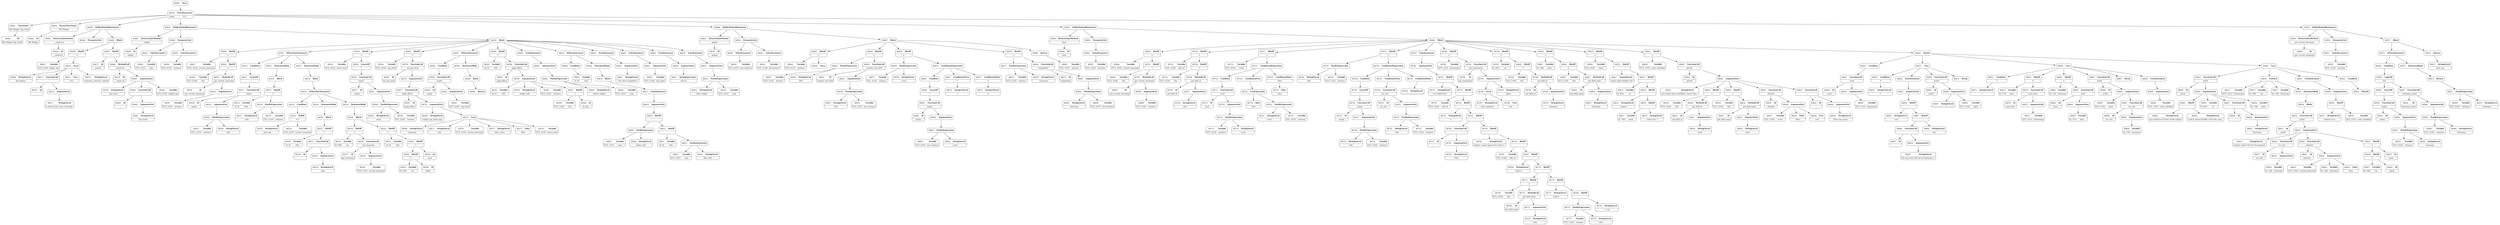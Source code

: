 digraph ast {
node [shape=none];
88461 [label=<<TABLE border='1' cellspacing='0' cellpadding='10' style='rounded' ><TR><TD border='0'>88461</TD><TD border='0'><B>ClassName</B></TD></TR><HR/><TR><TD border='0' cellpadding='5' colspan='2'>WP_Widget_Tag_Cloud</TD></TR></TABLE>>];
88461 -> 88460 [weight=2];
88460 [label=<<TABLE border='1' cellspacing='0' cellpadding='10' style='rounded' ><TR><TD border='0'>88460</TD><TD border='0'><B>Id</B></TD></TR><HR/><TR><TD border='0' cellpadding='5' colspan='2'>WP_Widget_Tag_Cloud</TD></TR></TABLE>>];
88463 [label=<<TABLE border='1' cellspacing='0' cellpadding='10' style='rounded' ><TR><TD border='0'>88463</TD><TD border='0'><B>ParentClassName</B></TD></TR><HR/><TR><TD border='0' cellpadding='5' colspan='2'>WP_Widget</TD></TR></TABLE>>];
88463 -> 88462 [weight=2];
88462 [label=<<TABLE border='1' cellspacing='0' cellpadding='10' style='rounded' ><TR><TD border='0'>88462</TD><TD border='0'><B>Id</B></TD></TR><HR/><TR><TD border='0' cellpadding='5' colspan='2'>WP_Widget</TD></TR></TABLE>>];
88465 [label=<<TABLE border='1' cellspacing='0' cellpadding='10' style='rounded' ><TR><TD border='0'>88465</TD><TD border='0'><B>ReturnValueMethod</B></TD></TR><HR/><TR><TD border='0' cellpadding='5' colspan='2'>__construct</TD></TR></TABLE>>];
88465 -> 88464 [weight=2];
88464 [label=<<TABLE border='1' cellspacing='0' cellpadding='10' style='rounded' ><TR><TD border='0'>88464</TD><TD border='0'><B>Id</B></TD></TR><HR/><TR><TD border='0' cellpadding='5' colspan='2'>__construct</TD></TR></TABLE>>];
88467 [label=<<TABLE border='1' cellspacing='0' cellpadding='10' style='rounded' ><TR><TD border='0'>88467</TD><TD border='0'><B>Variable</B></TD></TR><HR/><TR><TD border='0' cellpadding='5'>(572, 2120)</TD><TD border='0' cellpadding='5'>widget_ops</TD></TR></TABLE>>];
88466 [label=<<TABLE border='1' cellspacing='0' cellpadding='10' style='rounded' ><TR><TD border='0'>88466</TD><TD border='0'><B>ParameterList</B></TD></TR></TABLE>>];
88469 [label=<<TABLE border='1' cellspacing='0' cellpadding='10' style='rounded' ><TR><TD border='0'>88469</TD><TD border='0'><B>StringLiteral</B></TD></TR><HR/><TR><TD border='0' cellpadding='5' colspan='2'>description</TD></TR></TABLE>>];
88468 [label=<<TABLE border='1' cellspacing='0' cellpadding='10' style='rounded' ><TR><TD border='0'>88468</TD><TD border='0'><B>BinOP</B></TD></TR><HR/><TR><TD border='0' cellpadding='5' colspan='2'>=</TD></TR></TABLE>>];
88468 -> 88467 [weight=2];
88468 -> 88476 [weight=2];
88471 [label=<<TABLE border='1' cellspacing='0' cellpadding='10' style='rounded' ><TR><TD border='0'>88471</TD><TD border='0'><B>StringLiteral</B></TD></TR><HR/><TR><TD border='0' cellpadding='5' colspan='2'>A cloud of your most used tags.</TD></TR></TABLE>>];
88470 [label=<<TABLE border='1' cellspacing='0' cellpadding='10' style='rounded' ><TR><TD border='0'>88470</TD><TD border='0'><B>Id</B></TD></TR><HR/><TR><TD border='0' cellpadding='5' colspan='2'>__</TD></TR></TABLE>>];
88473 [label=<<TABLE border='1' cellspacing='0' cellpadding='10' style='rounded' ><TR><TD border='0'>88473</TD><TD border='0'><B>FunctionCall</B></TD></TR><HR/><TR><TD border='0' cellpadding='5' colspan='2'>__</TD></TR></TABLE>>];
88473 -> 88470 [weight=2];
88473 -> 88472 [weight=2];
88472 [label=<<TABLE border='1' cellspacing='0' cellpadding='10' style='rounded' ><TR><TD border='0'>88472</TD><TD border='0'><B>ArgumentList</B></TD></TR></TABLE>>];
88472 -> 88471 [weight=2];
88475 [label=<<TABLE border='1' cellspacing='0' cellpadding='10' style='rounded' ><TR><TD border='0'>88475</TD><TD border='0'><B>True</B></TD></TR><HR/><TR><TD border='0' cellpadding='5' colspan='2'>true</TD></TR></TABLE>>];
88474 [label=<<TABLE border='1' cellspacing='0' cellpadding='10' style='rounded' ><TR><TD border='0'>88474</TD><TD border='0'><B>StringLiteral</B></TD></TR><HR/><TR><TD border='0' cellpadding='5' colspan='2'>customize_selective_refresh</TD></TR></TABLE>>];
88477 [label=<<TABLE border='1' cellspacing='0' cellpadding='10' style='rounded' ><TR><TD border='0'>88477</TD><TD border='0'><B>Id</B></TD></TR><HR/><TR><TD border='0' cellpadding='5' colspan='2'>parent</TD></TR></TABLE>>];
88476 [label=<<TABLE border='1' cellspacing='0' cellpadding='10' style='rounded' ><TR><TD border='0'>88476</TD><TD border='0'><B>Array</B></TD></TR></TABLE>>];
88476 -> 88469 [weight=2];
88476 -> 88473 [weight=2];
88476 -> 88474 [weight=2];
88476 -> 88475 [weight=2];
88479 [label=<<TABLE border='1' cellspacing='0' cellpadding='10' style='rounded' ><TR><TD border='0'>88479</TD><TD border='0'><B>StringLiteral</B></TD></TR><HR/><TR><TD border='0' cellpadding='5' colspan='2'>tag_cloud</TD></TR></TABLE>>];
88478 [label=<<TABLE border='1' cellspacing='0' cellpadding='10' style='rounded' ><TR><TD border='0'>88478</TD><TD border='0'><B>Id</B></TD></TR><HR/><TR><TD border='0' cellpadding='5' colspan='2'>__construct</TD></TR></TABLE>>];
88481 [label=<<TABLE border='1' cellspacing='0' cellpadding='10' style='rounded' ><TR><TD border='0'>88481</TD><TD border='0'><B>StringLiteral</B></TD></TR><HR/><TR><TD border='0' cellpadding='5' colspan='2'>Tag Cloud</TD></TR></TABLE>>];
88480 [label=<<TABLE border='1' cellspacing='0' cellpadding='10' style='rounded' ><TR><TD border='0'>88480</TD><TD border='0'><B>Id</B></TD></TR><HR/><TR><TD border='0' cellpadding='5' colspan='2'>__</TD></TR></TABLE>>];
88483 [label=<<TABLE border='1' cellspacing='0' cellpadding='10' style='rounded' ><TR><TD border='0'>88483</TD><TD border='0'><B>FunctionCall</B></TD></TR><HR/><TR><TD border='0' cellpadding='5' colspan='2'>__</TD></TR></TABLE>>];
88483 -> 88480 [weight=2];
88483 -> 88482 [weight=2];
88482 [label=<<TABLE border='1' cellspacing='0' cellpadding='10' style='rounded' ><TR><TD border='0'>88482</TD><TD border='0'><B>ArgumentList</B></TD></TR></TABLE>>];
88482 -> 88481 [weight=2];
88485 [label=<<TABLE border='1' cellspacing='0' cellpadding='10' style='rounded' ><TR><TD border='0'>88485</TD><TD border='0'><B>ArgumentList</B></TD></TR></TABLE>>];
88485 -> 88479 [weight=2];
88485 -> 88483 [weight=2];
88485 -> 88484 [weight=2];
88484 [label=<<TABLE border='1' cellspacing='0' cellpadding='10' style='rounded' ><TR><TD border='0'>88484</TD><TD border='0'><B>Variable</B></TD></TR><HR/><TR><TD border='0' cellpadding='5'>(572, 2120)</TD><TD border='0' cellpadding='5'>widget_ops</TD></TR></TABLE>>];
88487 [label=<<TABLE border='1' cellspacing='0' cellpadding='10' style='rounded' ><TR><TD border='0'>88487</TD><TD border='0'><B>BinOP</B></TD></TR><HR/><TR><TD border='0' cellpadding='5' colspan='2'>::</TD></TR></TABLE>>];
88487 -> 88477 [weight=2];
88487 -> 88486 [weight=2];
88486 [label=<<TABLE border='1' cellspacing='0' cellpadding='10' style='rounded' ><TR><TD border='0'>88486</TD><TD border='0'><B>MethodCall</B></TD></TR><HR/><TR><TD border='0' cellpadding='5' colspan='2'>__construct</TD></TR></TABLE>>];
88486 -> 88478 [weight=2];
88486 -> 88485 [weight=2];
88489 [label=<<TABLE border='1' cellspacing='0' cellpadding='10' style='rounded' ><TR><TD border='0'>88489</TD><TD border='0'><B>PublicMethodStatement</B></TD></TR></TABLE>>];
88489 -> 88465 [weight=2];
88489 -> 88466 [weight=2];
88489 -> 88488 [weight=2];
88488 [label=<<TABLE border='1' cellspacing='0' cellpadding='10' style='rounded' ><TR><TD border='0'>88488</TD><TD border='0'><B>Block</B></TD></TR></TABLE>>];
88488 -> 88468 [weight=2];
88488 -> 88487 [weight=2];
88491 [label=<<TABLE border='1' cellspacing='0' cellpadding='10' style='rounded' ><TR><TD border='0'>88491</TD><TD border='0'><B>ReturnValueMethod</B></TD></TR><HR/><TR><TD border='0' cellpadding='5' colspan='2'>widget</TD></TR></TABLE>>];
88491 -> 88490 [weight=2];
88490 [label=<<TABLE border='1' cellspacing='0' cellpadding='10' style='rounded' ><TR><TD border='0'>88490</TD><TD border='0'><B>Id</B></TD></TR><HR/><TR><TD border='0' cellpadding='5' colspan='2'>widget</TD></TR></TABLE>>];
88493 [label=<<TABLE border='1' cellspacing='0' cellpadding='10' style='rounded' ><TR><TD border='0'>88493</TD><TD border='0'><B>ValueParameter</B></TD></TR></TABLE>>];
88493 -> 88492 [weight=2];
88492 [label=<<TABLE border='1' cellspacing='0' cellpadding='10' style='rounded' ><TR><TD border='0'>88492</TD><TD border='0'><B>Variable</B></TD></TR><HR/><TR><TD border='0' cellpadding='5'>(572, 2121)</TD><TD border='0' cellpadding='5'>args</TD></TR></TABLE>>];
88495 [label=<<TABLE border='1' cellspacing='0' cellpadding='10' style='rounded' ><TR><TD border='0'>88495</TD><TD border='0'><B>ValueParameter</B></TD></TR></TABLE>>];
88495 -> 88494 [weight=2];
88494 [label=<<TABLE border='1' cellspacing='0' cellpadding='10' style='rounded' ><TR><TD border='0'>88494</TD><TD border='0'><B>Variable</B></TD></TR><HR/><TR><TD border='0' cellpadding='5'>(572, 2122)</TD><TD border='0' cellpadding='5'>instance</TD></TR></TABLE>>];
88497 [label=<<TABLE border='1' cellspacing='0' cellpadding='10' style='rounded' ><TR><TD border='0'>88497</TD><TD border='0'><B>Variable</B></TD></TR><HR/><TR><TD border='0' cellpadding='5'>(572, 2123)</TD><TD border='0' cellpadding='5'>current_taxonomy</TD></TR></TABLE>>];
88496 [label=<<TABLE border='1' cellspacing='0' cellpadding='10' style='rounded' ><TR><TD border='0'>88496</TD><TD border='0'><B>ParameterList</B></TD></TR></TABLE>>];
88496 -> 88493 [weight=2];
88496 -> 88495 [weight=2];
88499 [label=<<TABLE border='1' cellspacing='0' cellpadding='10' style='rounded' ><TR><TD border='0'>88499</TD><TD border='0'><B>Variable</B></TD></TR><HR/><TR><TD border='0' cellpadding='5'>(572, 2124)</TD><TD border='0' cellpadding='5'>this</TD></TR></TABLE>>];
88498 [label=<<TABLE border='1' cellspacing='0' cellpadding='10' style='rounded' ><TR><TD border='0'>88498</TD><TD border='0'><B>BinOP</B></TD></TR><HR/><TR><TD border='0' cellpadding='5' colspan='2'>=</TD></TR></TABLE>>];
88498 -> 88497 [weight=2];
88498 -> 88504 [weight=2];
88501 [label=<<TABLE border='1' cellspacing='0' cellpadding='10' style='rounded' ><TR><TD border='0'>88501</TD><TD border='0'><B>Variable</B></TD></TR><HR/><TR><TD border='0' cellpadding='5'>(572, 2122)</TD><TD border='0' cellpadding='5'>instance</TD></TR></TABLE>>];
88500 [label=<<TABLE border='1' cellspacing='0' cellpadding='10' style='rounded' ><TR><TD border='0'>88500</TD><TD border='0'><B>Id</B></TD></TR><HR/><TR><TD border='0' cellpadding='5' colspan='2'>_get_current_taxonomy</TD></TR></TABLE>>];
88503 [label=<<TABLE border='1' cellspacing='0' cellpadding='10' style='rounded' ><TR><TD border='0'>88503</TD><TD border='0'><B>MethodCall</B></TD></TR><HR/><TR><TD border='0' cellpadding='5' colspan='2'>_get_current_taxonomy</TD></TR></TABLE>>];
88503 -> 88500 [weight=2];
88503 -> 88502 [weight=2];
88502 [label=<<TABLE border='1' cellspacing='0' cellpadding='10' style='rounded' ><TR><TD border='0'>88502</TD><TD border='0'><B>ArgumentList</B></TD></TR></TABLE>>];
88502 -> 88501 [weight=2];
88504 [label=<<TABLE border='1' cellspacing='0' cellpadding='10' style='rounded' ><TR><TD border='0'>88504</TD><TD border='0'><B>BinOP</B></TD></TR><HR/><TR><TD border='0' cellpadding='5' colspan='2'>-&gt;</TD></TR></TABLE>>];
88504 -> 88499 [weight=2];
88504 -> 88503 [weight=2];
88507 [label=<<TABLE border='1' cellspacing='0' cellpadding='10' style='rounded' ><TR><TD border='0'>88507</TD><TD border='0'><B>Variable</B></TD></TR><HR/><TR><TD border='0' cellpadding='5'>(572, 2122)</TD><TD border='0' cellpadding='5'>instance</TD></TR></TABLE>>];
88506 [label=<<TABLE border='1' cellspacing='0' cellpadding='10' style='rounded' ><TR><TD border='0'>88506</TD><TD border='0'><B>Id</B></TD></TR><HR/><TR><TD border='0' cellpadding='5' colspan='2'>empty</TD></TR></TABLE>>];
88509 [label=<<TABLE border='1' cellspacing='0' cellpadding='10' style='rounded' ><TR><TD border='0'>88509</TD><TD border='0'><B>PostfixExpression</B></TD></TR></TABLE>>];
88509 -> 88507 [weight=2];
88509 -> 88508 [weight=2];
88508 [label=<<TABLE border='1' cellspacing='0' cellpadding='10' style='rounded' ><TR><TD border='0'>88508</TD><TD border='0'><B>StringLiteral</B></TD></TR><HR/><TR><TD border='0' cellpadding='5' colspan='2'>title</TD></TR></TABLE>>];
88511 [label=<<TABLE border='1' cellspacing='0' cellpadding='10' style='rounded' ><TR><TD border='0'>88511</TD><TD border='0'><B>FunctionCall</B></TD></TR><HR/><TR><TD border='0' cellpadding='5' colspan='2'>empty</TD></TR></TABLE>>];
88511 -> 88506 [weight=2];
88511 -> 88510 [weight=2];
88510 [label=<<TABLE border='1' cellspacing='0' cellpadding='10' style='rounded' ><TR><TD border='0'>88510</TD><TD border='0'><B>ArgumentList</B></TD></TR></TABLE>>];
88510 -> 88509 [weight=2];
88513 [label=<<TABLE border='1' cellspacing='0' cellpadding='10' style='rounded' ><TR><TD border='0'>88513</TD><TD border='0'><B>Condition</B></TD></TR></TABLE>>];
88513 -> 88512 [weight=2];
88512 [label=<<TABLE border='1' cellspacing='0' cellpadding='10' style='rounded' ><TR><TD border='0'>88512</TD><TD border='0'><B>UnaryOP</B></TD></TR><HR/><TR><TD border='0' cellpadding='5' colspan='2'>!</TD></TR></TABLE>>];
88512 -> 88511 [weight=2];
88515 [label=<<TABLE border='1' cellspacing='0' cellpadding='10' style='rounded' ><TR><TD border='0'>88515</TD><TD border='0'><B>BinOP</B></TD></TR><HR/><TR><TD border='0' cellpadding='5' colspan='2'>=</TD></TR></TABLE>>];
88515 -> 88514 [weight=2];
88515 -> 88518 [weight=2];
88514 [label=<<TABLE border='1' cellspacing='0' cellpadding='10' style='rounded' ><TR><TD border='0'>88514</TD><TD border='0'><B>Variable</B></TD></TR><HR/><TR><TD border='0' cellpadding='5'>(0, 8)</TD><TD border='0' cellpadding='5'>title</TD></TR></TABLE>>];
88517 [label=<<TABLE border='1' cellspacing='0' cellpadding='10' style='rounded' ><TR><TD border='0'>88517</TD><TD border='0'><B>StringLiteral</B></TD></TR><HR/><TR><TD border='0' cellpadding='5' colspan='2'>title</TD></TR></TABLE>>];
88516 [label=<<TABLE border='1' cellspacing='0' cellpadding='10' style='rounded' ><TR><TD border='0'>88516</TD><TD border='0'><B>Variable</B></TD></TR><HR/><TR><TD border='0' cellpadding='5'>(572, 2122)</TD><TD border='0' cellpadding='5'>instance</TD></TR></TABLE>>];
88519 [label=<<TABLE border='1' cellspacing='0' cellpadding='10' style='rounded' ><TR><TD border='0'>88519</TD><TD border='0'><B>Block</B></TD></TR></TABLE>>];
88519 -> 88515 [weight=2];
88518 [label=<<TABLE border='1' cellspacing='0' cellpadding='10' style='rounded' ><TR><TD border='0'>88518</TD><TD border='0'><B>PostfixExpression</B></TD></TR></TABLE>>];
88518 -> 88516 [weight=2];
88518 -> 88517 [weight=2];
88521 [label=<<TABLE border='1' cellspacing='0' cellpadding='10' style='rounded' ><TR><TD border='0'>88521</TD><TD border='0'><B>StatementBody</B></TD></TR></TABLE>>];
88521 -> 88519 [weight=2];
88520 [label=<<TABLE border='1' cellspacing='0' cellpadding='10' style='rounded' ><TR><TD border='0'>88520</TD><TD border='0'><B>IfThenElseStatement</B></TD></TR></TABLE>>];
88520 -> 88513 [weight=2];
88520 -> 88521 [weight=2];
88520 -> 88553 [weight=2];
88523 [label=<<TABLE border='1' cellspacing='0' cellpadding='10' style='rounded' ><TR><TD border='0'>88523</TD><TD border='0'><B>RelOP</B></TD></TR><HR/><TR><TD border='0' cellpadding='5' colspan='2'>==</TD></TR></TABLE>>];
88523 -> 88522 [weight=2];
88523 -> 88524 [weight=2];
88522 [label=<<TABLE border='1' cellspacing='0' cellpadding='10' style='rounded' ><TR><TD border='0'>88522</TD><TD border='0'><B>StringLiteral</B></TD></TR><HR/><TR><TD border='0' cellpadding='5' colspan='2'>post_tag</TD></TR></TABLE>>];
88525 [label=<<TABLE border='1' cellspacing='0' cellpadding='10' style='rounded' ><TR><TD border='0'>88525</TD><TD border='0'><B>Condition</B></TD></TR></TABLE>>];
88525 -> 88523 [weight=2];
88524 [label=<<TABLE border='1' cellspacing='0' cellpadding='10' style='rounded' ><TR><TD border='0'>88524</TD><TD border='0'><B>Variable</B></TD></TR><HR/><TR><TD border='0' cellpadding='5'>(572, 2123)</TD><TD border='0' cellpadding='5'>current_taxonomy</TD></TR></TABLE>>];
88527 [label=<<TABLE border='1' cellspacing='0' cellpadding='10' style='rounded' ><TR><TD border='0'>88527</TD><TD border='0'><B>BinOP</B></TD></TR><HR/><TR><TD border='0' cellpadding='5' colspan='2'>=</TD></TR></TABLE>>];
88527 -> 88526 [weight=2];
88527 -> 88531 [weight=2];
88526 [label=<<TABLE border='1' cellspacing='0' cellpadding='10' style='rounded' ><TR><TD border='0'>88526</TD><TD border='0'><B>Variable</B></TD></TR><HR/><TR><TD border='0' cellpadding='5'>(0, 8)</TD><TD border='0' cellpadding='5'>title</TD></TR></TABLE>>];
88529 [label=<<TABLE border='1' cellspacing='0' cellpadding='10' style='rounded' ><TR><TD border='0'>88529</TD><TD border='0'><B>StringLiteral</B></TD></TR><HR/><TR><TD border='0' cellpadding='5' colspan='2'>Tags</TD></TR></TABLE>>];
88528 [label=<<TABLE border='1' cellspacing='0' cellpadding='10' style='rounded' ><TR><TD border='0'>88528</TD><TD border='0'><B>Id</B></TD></TR><HR/><TR><TD border='0' cellpadding='5' colspan='2'>__</TD></TR></TABLE>>];
88531 [label=<<TABLE border='1' cellspacing='0' cellpadding='10' style='rounded' ><TR><TD border='0'>88531</TD><TD border='0'><B>FunctionCall</B></TD></TR><HR/><TR><TD border='0' cellpadding='5' colspan='2'>__</TD></TR></TABLE>>];
88531 -> 88528 [weight=2];
88531 -> 88530 [weight=2];
88530 [label=<<TABLE border='1' cellspacing='0' cellpadding='10' style='rounded' ><TR><TD border='0'>88530</TD><TD border='0'><B>ArgumentList</B></TD></TR></TABLE>>];
88530 -> 88529 [weight=2];
88533 [label=<<TABLE border='1' cellspacing='0' cellpadding='10' style='rounded' ><TR><TD border='0'>88533</TD><TD border='0'><B>IfThenElseStatement</B></TD></TR></TABLE>>];
88533 -> 88525 [weight=2];
88533 -> 88534 [weight=2];
88533 -> 88550 [weight=2];
88532 [label=<<TABLE border='1' cellspacing='0' cellpadding='10' style='rounded' ><TR><TD border='0'>88532</TD><TD border='0'><B>Block</B></TD></TR></TABLE>>];
88532 -> 88527 [weight=2];
88535 [label=<<TABLE border='1' cellspacing='0' cellpadding='10' style='rounded' ><TR><TD border='0'>88535</TD><TD border='0'><B>Variable</B></TD></TR><HR/><TR><TD border='0' cellpadding='5'>(0, 206)</TD><TD border='0' cellpadding='5'>tax</TD></TR></TABLE>>];
88534 [label=<<TABLE border='1' cellspacing='0' cellpadding='10' style='rounded' ><TR><TD border='0'>88534</TD><TD border='0'><B>StatementBody</B></TD></TR></TABLE>>];
88534 -> 88532 [weight=2];
88537 [label=<<TABLE border='1' cellspacing='0' cellpadding='10' style='rounded' ><TR><TD border='0'>88537</TD><TD border='0'><B>Id</B></TD></TR><HR/><TR><TD border='0' cellpadding='5' colspan='2'>get_taxonomy</TD></TR></TABLE>>];
88536 [label=<<TABLE border='1' cellspacing='0' cellpadding='10' style='rounded' ><TR><TD border='0'>88536</TD><TD border='0'><B>BinOP</B></TD></TR><HR/><TR><TD border='0' cellpadding='5' colspan='2'>=</TD></TR></TABLE>>];
88536 -> 88535 [weight=2];
88536 -> 88540 [weight=2];
88539 [label=<<TABLE border='1' cellspacing='0' cellpadding='10' style='rounded' ><TR><TD border='0'>88539</TD><TD border='0'><B>ArgumentList</B></TD></TR></TABLE>>];
88539 -> 88538 [weight=2];
88538 [label=<<TABLE border='1' cellspacing='0' cellpadding='10' style='rounded' ><TR><TD border='0'>88538</TD><TD border='0'><B>Variable</B></TD></TR><HR/><TR><TD border='0' cellpadding='5'>(572, 2123)</TD><TD border='0' cellpadding='5'>current_taxonomy</TD></TR></TABLE>>];
88541 [label=<<TABLE border='1' cellspacing='0' cellpadding='10' style='rounded' ><TR><TD border='0'>88541</TD><TD border='0'><B>Variable</B></TD></TR><HR/><TR><TD border='0' cellpadding='5'>(0, 8)</TD><TD border='0' cellpadding='5'>title</TD></TR></TABLE>>];
88540 [label=<<TABLE border='1' cellspacing='0' cellpadding='10' style='rounded' ><TR><TD border='0'>88540</TD><TD border='0'><B>FunctionCall</B></TD></TR><HR/><TR><TD border='0' cellpadding='5' colspan='2'>get_taxonomy</TD></TR></TABLE>>];
88540 -> 88537 [weight=2];
88540 -> 88539 [weight=2];
88543 [label=<<TABLE border='1' cellspacing='0' cellpadding='10' style='rounded' ><TR><TD border='0'>88543</TD><TD border='0'><B>Variable</B></TD></TR><HR/><TR><TD border='0' cellpadding='5'>(0, 206)</TD><TD border='0' cellpadding='5'>tax</TD></TR></TABLE>>];
88542 [label=<<TABLE border='1' cellspacing='0' cellpadding='10' style='rounded' ><TR><TD border='0'>88542</TD><TD border='0'><B>BinOP</B></TD></TR><HR/><TR><TD border='0' cellpadding='5' colspan='2'>=</TD></TR></TABLE>>];
88542 -> 88541 [weight=2];
88542 -> 88547 [weight=2];
88545 [label=<<TABLE border='1' cellspacing='0' cellpadding='10' style='rounded' ><TR><TD border='0'>88545</TD><TD border='0'><B>BinOP</B></TD></TR><HR/><TR><TD border='0' cellpadding='5' colspan='2'>-&gt;</TD></TR></TABLE>>];
88545 -> 88543 [weight=2];
88545 -> 88544 [weight=2];
88544 [label=<<TABLE border='1' cellspacing='0' cellpadding='10' style='rounded' ><TR><TD border='0'>88544</TD><TD border='0'><B>Id</B></TD></TR><HR/><TR><TD border='0' cellpadding='5' colspan='2'>labels</TD></TR></TABLE>>];
88547 [label=<<TABLE border='1' cellspacing='0' cellpadding='10' style='rounded' ><TR><TD border='0'>88547</TD><TD border='0'><B>BinOP</B></TD></TR><HR/><TR><TD border='0' cellpadding='5' colspan='2'>-&gt;</TD></TR></TABLE>>];
88547 -> 88545 [weight=2];
88547 -> 88546 [weight=2];
88546 [label=<<TABLE border='1' cellspacing='0' cellpadding='10' style='rounded' ><TR><TD border='0'>88546</TD><TD border='0'><B>Id</B></TD></TR><HR/><TR><TD border='0' cellpadding='5' colspan='2'>name</TD></TR></TABLE>>];
88548 [label=<<TABLE border='1' cellspacing='0' cellpadding='10' style='rounded' ><TR><TD border='0'>88548</TD><TD border='0'><B>Block</B></TD></TR></TABLE>>];
88548 -> 88536 [weight=2];
88548 -> 88542 [weight=2];
88551 [label=<<TABLE border='1' cellspacing='0' cellpadding='10' style='rounded' ><TR><TD border='0'>88551</TD><TD border='0'><B>Block</B></TD></TR></TABLE>>];
88551 -> 88533 [weight=2];
88550 [label=<<TABLE border='1' cellspacing='0' cellpadding='10' style='rounded' ><TR><TD border='0'>88550</TD><TD border='0'><B>StatementBody</B></TD></TR></TABLE>>];
88550 -> 88548 [weight=2];
88553 [label=<<TABLE border='1' cellspacing='0' cellpadding='10' style='rounded' ><TR><TD border='0'>88553</TD><TD border='0'><B>StatementBody</B></TD></TR></TABLE>>];
88553 -> 88551 [weight=2];
88555 [label=<<TABLE border='1' cellspacing='0' cellpadding='10' style='rounded' ><TR><TD border='0'>88555</TD><TD border='0'><B>BinOP</B></TD></TR><HR/><TR><TD border='0' cellpadding='5' colspan='2'>=</TD></TR></TABLE>>];
88555 -> 88554 [weight=2];
88555 -> 88563 [weight=2];
88554 [label=<<TABLE border='1' cellspacing='0' cellpadding='10' style='rounded' ><TR><TD border='0'>88554</TD><TD border='0'><B>Variable</B></TD></TR><HR/><TR><TD border='0' cellpadding='5'>(572, 2125)</TD><TD border='0' cellpadding='5'>show_count</TD></TR></TABLE>>];
88557 [label=<<TABLE border='1' cellspacing='0' cellpadding='10' style='rounded' ><TR><TD border='0'>88557</TD><TD border='0'><B>Id</B></TD></TR><HR/><TR><TD border='0' cellpadding='5' colspan='2'>empty</TD></TR></TABLE>>];
88559 [label=<<TABLE border='1' cellspacing='0' cellpadding='10' style='rounded' ><TR><TD border='0'>88559</TD><TD border='0'><B>StringLiteral</B></TD></TR><HR/><TR><TD border='0' cellpadding='5' colspan='2'>count</TD></TR></TABLE>>];
88558 [label=<<TABLE border='1' cellspacing='0' cellpadding='10' style='rounded' ><TR><TD border='0'>88558</TD><TD border='0'><B>Variable</B></TD></TR><HR/><TR><TD border='0' cellpadding='5'>(572, 2122)</TD><TD border='0' cellpadding='5'>instance</TD></TR></TABLE>>];
88561 [label=<<TABLE border='1' cellspacing='0' cellpadding='10' style='rounded' ><TR><TD border='0'>88561</TD><TD border='0'><B>ArgumentList</B></TD></TR></TABLE>>];
88561 -> 88560 [weight=2];
88560 [label=<<TABLE border='1' cellspacing='0' cellpadding='10' style='rounded' ><TR><TD border='0'>88560</TD><TD border='0'><B>PostfixExpression</B></TD></TR></TABLE>>];
88560 -> 88558 [weight=2];
88560 -> 88559 [weight=2];
88563 [label=<<TABLE border='1' cellspacing='0' cellpadding='10' style='rounded' ><TR><TD border='0'>88563</TD><TD border='0'><B>UnaryOP</B></TD></TR><HR/><TR><TD border='0' cellpadding='5' colspan='2'>!</TD></TR></TABLE>>];
88563 -> 88562 [weight=2];
88562 [label=<<TABLE border='1' cellspacing='0' cellpadding='10' style='rounded' ><TR><TD border='0'>88562</TD><TD border='0'><B>FunctionCall</B></TD></TR><HR/><TR><TD border='0' cellpadding='5' colspan='2'>empty</TD></TR></TABLE>>];
88562 -> 88557 [weight=2];
88562 -> 88561 [weight=2];
88565 [label=<<TABLE border='1' cellspacing='0' cellpadding='10' style='rounded' ><TR><TD border='0'>88565</TD><TD border='0'><B>BinOP</B></TD></TR><HR/><TR><TD border='0' cellpadding='5' colspan='2'>=</TD></TR></TABLE>>];
88565 -> 88564 [weight=2];
88565 -> 88579 [weight=2];
88564 [label=<<TABLE border='1' cellspacing='0' cellpadding='10' style='rounded' ><TR><TD border='0'>88564</TD><TD border='0'><B>Variable</B></TD></TR><HR/><TR><TD border='0' cellpadding='5'>(572, 2126)</TD><TD border='0' cellpadding='5'>tag_cloud</TD></TR></TABLE>>];
88567 [label=<<TABLE border='1' cellspacing='0' cellpadding='10' style='rounded' ><TR><TD border='0'>88567</TD><TD border='0'><B>Id</B></TD></TR><HR/><TR><TD border='0' cellpadding='5' colspan='2'>apply_filters</TD></TR></TABLE>>];
88566 [label=<<TABLE border='1' cellspacing='0' cellpadding='10' style='rounded' ><TR><TD border='0'>88566</TD><TD border='0'><B>Id</B></TD></TR><HR/><TR><TD border='0' cellpadding='5' colspan='2'>wp_tag_cloud</TD></TR></TABLE>>];
88569 [label=<<TABLE border='1' cellspacing='0' cellpadding='10' style='rounded' ><TR><TD border='0'>88569</TD><TD border='0'><B>StringLiteral</B></TD></TR><HR/><TR><TD border='0' cellpadding='5' colspan='2'>taxonomy</TD></TR></TABLE>>];
88568 [label=<<TABLE border='1' cellspacing='0' cellpadding='10' style='rounded' ><TR><TD border='0'>88568</TD><TD border='0'><B>StringLiteral</B></TD></TR><HR/><TR><TD border='0' cellpadding='5' colspan='2'>widget_tag_cloud_args</TD></TR></TABLE>>];
88571 [label=<<TABLE border='1' cellspacing='0' cellpadding='10' style='rounded' ><TR><TD border='0'>88571</TD><TD border='0'><B>StringLiteral</B></TD></TR><HR/><TR><TD border='0' cellpadding='5' colspan='2'>echo</TD></TR></TABLE>>];
88570 [label=<<TABLE border='1' cellspacing='0' cellpadding='10' style='rounded' ><TR><TD border='0'>88570</TD><TD border='0'><B>Variable</B></TD></TR><HR/><TR><TD border='0' cellpadding='5'>(572, 2123)</TD><TD border='0' cellpadding='5'>current_taxonomy</TD></TR></TABLE>>];
88573 [label=<<TABLE border='1' cellspacing='0' cellpadding='10' style='rounded' ><TR><TD border='0'>88573</TD><TD border='0'><B>StringLiteral</B></TD></TR><HR/><TR><TD border='0' cellpadding='5' colspan='2'>show_count</TD></TR></TABLE>>];
88572 [label=<<TABLE border='1' cellspacing='0' cellpadding='10' style='rounded' ><TR><TD border='0'>88572</TD><TD border='0'><B>False</B></TD></TR><HR/><TR><TD border='0' cellpadding='5' colspan='2'>false</TD></TR></TABLE>>];
88575 [label=<<TABLE border='1' cellspacing='0' cellpadding='10' style='rounded' ><TR><TD border='0'>88575</TD><TD border='0'><B>Array</B></TD></TR></TABLE>>];
88575 -> 88569 [weight=2];
88575 -> 88570 [weight=2];
88575 -> 88571 [weight=2];
88575 -> 88572 [weight=2];
88575 -> 88573 [weight=2];
88575 -> 88574 [weight=2];
88574 [label=<<TABLE border='1' cellspacing='0' cellpadding='10' style='rounded' ><TR><TD border='0'>88574</TD><TD border='0'><B>Variable</B></TD></TR><HR/><TR><TD border='0' cellpadding='5'>(572, 2125)</TD><TD border='0' cellpadding='5'>show_count</TD></TR></TABLE>>];
88577 [label=<<TABLE border='1' cellspacing='0' cellpadding='10' style='rounded' ><TR><TD border='0'>88577</TD><TD border='0'><B>FunctionCall</B></TD></TR><HR/><TR><TD border='0' cellpadding='5' colspan='2'>apply_filters</TD></TR></TABLE>>];
88577 -> 88567 [weight=2];
88577 -> 88576 [weight=2];
88576 [label=<<TABLE border='1' cellspacing='0' cellpadding='10' style='rounded' ><TR><TD border='0'>88576</TD><TD border='0'><B>ArgumentList</B></TD></TR></TABLE>>];
88576 -> 88568 [weight=2];
88576 -> 88575 [weight=2];
88579 [label=<<TABLE border='1' cellspacing='0' cellpadding='10' style='rounded' ><TR><TD border='0'>88579</TD><TD border='0'><B>FunctionCall</B></TD></TR><HR/><TR><TD border='0' cellpadding='5' colspan='2'>wp_tag_cloud</TD></TR></TABLE>>];
88579 -> 88566 [weight=2];
88579 -> 88578 [weight=2];
88578 [label=<<TABLE border='1' cellspacing='0' cellpadding='10' style='rounded' ><TR><TD border='0'>88578</TD><TD border='0'><B>ArgumentList</B></TD></TR></TABLE>>];
88578 -> 88577 [weight=2];
88581 [label=<<TABLE border='1' cellspacing='0' cellpadding='10' style='rounded' ><TR><TD border='0'>88581</TD><TD border='0'><B>Variable</B></TD></TR><HR/><TR><TD border='0' cellpadding='5'>(572, 2126)</TD><TD border='0' cellpadding='5'>tag_cloud</TD></TR></TABLE>>];
88580 [label=<<TABLE border='1' cellspacing='0' cellpadding='10' style='rounded' ><TR><TD border='0'>88580</TD><TD border='0'><B>Id</B></TD></TR><HR/><TR><TD border='0' cellpadding='5' colspan='2'>empty</TD></TR></TABLE>>];
88583 [label=<<TABLE border='1' cellspacing='0' cellpadding='10' style='rounded' ><TR><TD border='0'>88583</TD><TD border='0'><B>FunctionCall</B></TD></TR><HR/><TR><TD border='0' cellpadding='5' colspan='2'>empty</TD></TR></TABLE>>];
88583 -> 88580 [weight=2];
88583 -> 88582 [weight=2];
88582 [label=<<TABLE border='1' cellspacing='0' cellpadding='10' style='rounded' ><TR><TD border='0'>88582</TD><TD border='0'><B>ArgumentList</B></TD></TR></TABLE>>];
88582 -> 88581 [weight=2];
88585 [label=<<TABLE border='1' cellspacing='0' cellpadding='10' style='rounded' ><TR><TD border='0'>88585</TD><TD border='0'><B>Return</B></TD></TR></TABLE>>];
88584 [label=<<TABLE border='1' cellspacing='0' cellpadding='10' style='rounded' ><TR><TD border='0'>88584</TD><TD border='0'><B>Condition</B></TD></TR></TABLE>>];
88584 -> 88583 [weight=2];
88587 [label=<<TABLE border='1' cellspacing='0' cellpadding='10' style='rounded' ><TR><TD border='0'>88587</TD><TD border='0'><B>IfThenStatement</B></TD></TR></TABLE>>];
88587 -> 88584 [weight=2];
88587 -> 88588 [weight=2];
88586 [label=<<TABLE border='1' cellspacing='0' cellpadding='10' style='rounded' ><TR><TD border='0'>88586</TD><TD border='0'><B>Block</B></TD></TR></TABLE>>];
88586 -> 88585 [weight=2];
88589 [label=<<TABLE border='1' cellspacing='0' cellpadding='10' style='rounded' ><TR><TD border='0'>88589</TD><TD border='0'><B>Variable</B></TD></TR><HR/><TR><TD border='0' cellpadding='5'>(0, 8)</TD><TD border='0' cellpadding='5'>title</TD></TR></TABLE>>];
88588 [label=<<TABLE border='1' cellspacing='0' cellpadding='10' style='rounded' ><TR><TD border='0'>88588</TD><TD border='0'><B>StatementBody</B></TD></TR></TABLE>>];
88588 -> 88586 [weight=2];
88591 [label=<<TABLE border='1' cellspacing='0' cellpadding='10' style='rounded' ><TR><TD border='0'>88591</TD><TD border='0'><B>Id</B></TD></TR><HR/><TR><TD border='0' cellpadding='5' colspan='2'>apply_filters</TD></TR></TABLE>>];
88590 [label=<<TABLE border='1' cellspacing='0' cellpadding='10' style='rounded' ><TR><TD border='0'>88590</TD><TD border='0'><B>BinOP</B></TD></TR><HR/><TR><TD border='0' cellpadding='5' colspan='2'>=</TD></TR></TABLE>>];
88590 -> 88589 [weight=2];
88590 -> 88599 [weight=2];
88593 [label=<<TABLE border='1' cellspacing='0' cellpadding='10' style='rounded' ><TR><TD border='0'>88593</TD><TD border='0'><B>Variable</B></TD></TR><HR/><TR><TD border='0' cellpadding='5'>(0, 8)</TD><TD border='0' cellpadding='5'>title</TD></TR></TABLE>>];
88592 [label=<<TABLE border='1' cellspacing='0' cellpadding='10' style='rounded' ><TR><TD border='0'>88592</TD><TD border='0'><B>StringLiteral</B></TD></TR><HR/><TR><TD border='0' cellpadding='5' colspan='2'>widget_title</TD></TR></TABLE>>];
88595 [label=<<TABLE border='1' cellspacing='0' cellpadding='10' style='rounded' ><TR><TD border='0'>88595</TD><TD border='0'><B>Variable</B></TD></TR><HR/><TR><TD border='0' cellpadding='5'>(572, 2124)</TD><TD border='0' cellpadding='5'>this</TD></TR></TABLE>>];
88594 [label=<<TABLE border='1' cellspacing='0' cellpadding='10' style='rounded' ><TR><TD border='0'>88594</TD><TD border='0'><B>Variable</B></TD></TR><HR/><TR><TD border='0' cellpadding='5'>(572, 2122)</TD><TD border='0' cellpadding='5'>instance</TD></TR></TABLE>>];
88597 [label=<<TABLE border='1' cellspacing='0' cellpadding='10' style='rounded' ><TR><TD border='0'>88597</TD><TD border='0'><B>BinOP</B></TD></TR><HR/><TR><TD border='0' cellpadding='5' colspan='2'>-&gt;</TD></TR></TABLE>>];
88597 -> 88595 [weight=2];
88597 -> 88596 [weight=2];
88596 [label=<<TABLE border='1' cellspacing='0' cellpadding='10' style='rounded' ><TR><TD border='0'>88596</TD><TD border='0'><B>Id</B></TD></TR><HR/><TR><TD border='0' cellpadding='5' colspan='2'>id_base</TD></TR></TABLE>>];
88599 [label=<<TABLE border='1' cellspacing='0' cellpadding='10' style='rounded' ><TR><TD border='0'>88599</TD><TD border='0'><B>FunctionCall</B></TD></TR><HR/><TR><TD border='0' cellpadding='5' colspan='2'>apply_filters</TD></TR></TABLE>>];
88599 -> 88591 [weight=2];
88599 -> 88598 [weight=2];
88598 [label=<<TABLE border='1' cellspacing='0' cellpadding='10' style='rounded' ><TR><TD border='0'>88598</TD><TD border='0'><B>ArgumentList</B></TD></TR></TABLE>>];
88598 -> 88592 [weight=2];
88598 -> 88593 [weight=2];
88598 -> 88594 [weight=2];
88598 -> 88597 [weight=2];
88601 [label=<<TABLE border='1' cellspacing='0' cellpadding='10' style='rounded' ><TR><TD border='0'>88601</TD><TD border='0'><B>StringLiteral</B></TD></TR><HR/><TR><TD border='0' cellpadding='5' colspan='2'>before_widget</TD></TR></TABLE>>];
88600 [label=<<TABLE border='1' cellspacing='0' cellpadding='10' style='rounded' ><TR><TD border='0'>88600</TD><TD border='0'><B>Variable</B></TD></TR><HR/><TR><TD border='0' cellpadding='5'>(572, 2121)</TD><TD border='0' cellpadding='5'>args</TD></TR></TABLE>>];
88603 [label=<<TABLE border='1' cellspacing='0' cellpadding='10' style='rounded' ><TR><TD border='0'>88603</TD><TD border='0'><B>ArgumentList</B></TD></TR></TABLE>>];
88603 -> 88602 [weight=2];
88602 [label=<<TABLE border='1' cellspacing='0' cellpadding='10' style='rounded' ><TR><TD border='0'>88602</TD><TD border='0'><B>PostfixExpression</B></TD></TR></TABLE>>];
88602 -> 88600 [weight=2];
88602 -> 88601 [weight=2];
88605 [label=<<TABLE border='1' cellspacing='0' cellpadding='10' style='rounded' ><TR><TD border='0'>88605</TD><TD border='0'><B>Variable</B></TD></TR><HR/><TR><TD border='0' cellpadding='5'>(0, 8)</TD><TD border='0' cellpadding='5'>title</TD></TR></TABLE>>];
88604 [label=<<TABLE border='1' cellspacing='0' cellpadding='10' style='rounded' ><TR><TD border='0'>88604</TD><TD border='0'><B>EchoStatement</B></TD></TR></TABLE>>];
88604 -> 88603 [weight=2];
88607 [label=<<TABLE border='1' cellspacing='0' cellpadding='10' style='rounded' ><TR><TD border='0'>88607</TD><TD border='0'><B>Variable</B></TD></TR><HR/><TR><TD border='0' cellpadding='5'>(572, 2121)</TD><TD border='0' cellpadding='5'>args</TD></TR></TABLE>>];
88606 [label=<<TABLE border='1' cellspacing='0' cellpadding='10' style='rounded' ><TR><TD border='0'>88606</TD><TD border='0'><B>Condition</B></TD></TR></TABLE>>];
88606 -> 88605 [weight=2];
88609 [label=<<TABLE border='1' cellspacing='0' cellpadding='10' style='rounded' ><TR><TD border='0'>88609</TD><TD border='0'><B>PostfixExpression</B></TD></TR></TABLE>>];
88609 -> 88607 [weight=2];
88609 -> 88608 [weight=2];
88608 [label=<<TABLE border='1' cellspacing='0' cellpadding='10' style='rounded' ><TR><TD border='0'>88608</TD><TD border='0'><B>StringLiteral</B></TD></TR><HR/><TR><TD border='0' cellpadding='5' colspan='2'>before_title</TD></TR></TABLE>>];
88611 [label=<<TABLE border='1' cellspacing='0' cellpadding='10' style='rounded' ><TR><TD border='0'>88611</TD><TD border='0'><B>Variable</B></TD></TR><HR/><TR><TD border='0' cellpadding='5'>(0, 8)</TD><TD border='0' cellpadding='5'>title</TD></TR></TABLE>>];
88610 [label=<<TABLE border='1' cellspacing='0' cellpadding='10' style='rounded' ><TR><TD border='0'>88610</TD><TD border='0'><B>BinOP</B></TD></TR><HR/><TR><TD border='0' cellpadding='5' colspan='2'>.</TD></TR></TABLE>>];
88610 -> 88609 [weight=2];
88610 -> 88612 [weight=2];
88613 [label=<<TABLE border='1' cellspacing='0' cellpadding='10' style='rounded' ><TR><TD border='0'>88613</TD><TD border='0'><B>Variable</B></TD></TR><HR/><TR><TD border='0' cellpadding='5'>(572, 2121)</TD><TD border='0' cellpadding='5'>args</TD></TR></TABLE>>];
88612 [label=<<TABLE border='1' cellspacing='0' cellpadding='10' style='rounded' ><TR><TD border='0'>88612</TD><TD border='0'><B>BinOP</B></TD></TR><HR/><TR><TD border='0' cellpadding='5' colspan='2'>.</TD></TR></TABLE>>];
88612 -> 88611 [weight=2];
88612 -> 88615 [weight=2];
88615 [label=<<TABLE border='1' cellspacing='0' cellpadding='10' style='rounded' ><TR><TD border='0'>88615</TD><TD border='0'><B>PostfixExpression</B></TD></TR></TABLE>>];
88615 -> 88613 [weight=2];
88615 -> 88614 [weight=2];
88614 [label=<<TABLE border='1' cellspacing='0' cellpadding='10' style='rounded' ><TR><TD border='0'>88614</TD><TD border='0'><B>StringLiteral</B></TD></TR><HR/><TR><TD border='0' cellpadding='5' colspan='2'>after_title</TD></TR></TABLE>>];
88617 [label=<<TABLE border='1' cellspacing='0' cellpadding='10' style='rounded' ><TR><TD border='0'>88617</TD><TD border='0'><B>EchoStatement</B></TD></TR></TABLE>>];
88617 -> 88616 [weight=2];
88616 [label=<<TABLE border='1' cellspacing='0' cellpadding='10' style='rounded' ><TR><TD border='0'>88616</TD><TD border='0'><B>ArgumentList</B></TD></TR></TABLE>>];
88616 -> 88610 [weight=2];
88619 [label=<<TABLE border='1' cellspacing='0' cellpadding='10' style='rounded' ><TR><TD border='0'>88619</TD><TD border='0'><B>IfThenStatement</B></TD></TR></TABLE>>];
88619 -> 88606 [weight=2];
88619 -> 88620 [weight=2];
88618 [label=<<TABLE border='1' cellspacing='0' cellpadding='10' style='rounded' ><TR><TD border='0'>88618</TD><TD border='0'><B>Block</B></TD></TR></TABLE>>];
88618 -> 88617 [weight=2];
88621 [label=<<TABLE border='1' cellspacing='0' cellpadding='10' style='rounded' ><TR><TD border='0'>88621</TD><TD border='0'><B>StringLiteral</B></TD></TR><HR/><TR><TD border='0' cellpadding='5' colspan='2'>&lt;div class='tagcloud'&gt;</TD></TR></TABLE>>];
88620 [label=<<TABLE border='1' cellspacing='0' cellpadding='10' style='rounded' ><TR><TD border='0'>88620</TD><TD border='0'><B>StatementBody</B></TD></TR></TABLE>>];
88620 -> 88618 [weight=2];
88623 [label=<<TABLE border='1' cellspacing='0' cellpadding='10' style='rounded' ><TR><TD border='0'>88623</TD><TD border='0'><B>EchoStatement</B></TD></TR></TABLE>>];
88623 -> 88622 [weight=2];
88622 [label=<<TABLE border='1' cellspacing='0' cellpadding='10' style='rounded' ><TR><TD border='0'>88622</TD><TD border='0'><B>ArgumentList</B></TD></TR></TABLE>>];
88622 -> 88621 [weight=2];
88625 [label=<<TABLE border='1' cellspacing='0' cellpadding='10' style='rounded' ><TR><TD border='0'>88625</TD><TD border='0'><B>ArgumentList</B></TD></TR></TABLE>>];
88625 -> 88624 [weight=2];
88624 [label=<<TABLE border='1' cellspacing='0' cellpadding='10' style='rounded' ><TR><TD border='0'>88624</TD><TD border='0'><B>Variable</B></TD></TR><HR/><TR><TD border='0' cellpadding='5'>(572, 2126)</TD><TD border='0' cellpadding='5'>tag_cloud</TD></TR></TABLE>>];
88627 [label=<<TABLE border='1' cellspacing='0' cellpadding='10' style='rounded' ><TR><TD border='0'>88627</TD><TD border='0'><B>StringExpression</B></TD></TR><HR/><TR><TD border='0' cellpadding='5' colspan='2'>&lt;div&gt;n</TD></TR></TABLE>>];
88626 [label=<<TABLE border='1' cellspacing='0' cellpadding='10' style='rounded' ><TR><TD border='0'>88626</TD><TD border='0'><B>EchoStatement</B></TD></TR></TABLE>>];
88626 -> 88625 [weight=2];
88629 [label=<<TABLE border='1' cellspacing='0' cellpadding='10' style='rounded' ><TR><TD border='0'>88629</TD><TD border='0'><B>EchoStatement</B></TD></TR></TABLE>>];
88629 -> 88628 [weight=2];
88628 [label=<<TABLE border='1' cellspacing='0' cellpadding='10' style='rounded' ><TR><TD border='0'>88628</TD><TD border='0'><B>ArgumentList</B></TD></TR></TABLE>>];
88628 -> 88627 [weight=2];
88631 [label=<<TABLE border='1' cellspacing='0' cellpadding='10' style='rounded' ><TR><TD border='0'>88631</TD><TD border='0'><B>StringLiteral</B></TD></TR><HR/><TR><TD border='0' cellpadding='5' colspan='2'>after_widget</TD></TR></TABLE>>];
88630 [label=<<TABLE border='1' cellspacing='0' cellpadding='10' style='rounded' ><TR><TD border='0'>88630</TD><TD border='0'><B>Variable</B></TD></TR><HR/><TR><TD border='0' cellpadding='5'>(572, 2121)</TD><TD border='0' cellpadding='5'>args</TD></TR></TABLE>>];
88633 [label=<<TABLE border='1' cellspacing='0' cellpadding='10' style='rounded' ><TR><TD border='0'>88633</TD><TD border='0'><B>ArgumentList</B></TD></TR></TABLE>>];
88633 -> 88632 [weight=2];
88632 [label=<<TABLE border='1' cellspacing='0' cellpadding='10' style='rounded' ><TR><TD border='0'>88632</TD><TD border='0'><B>PostfixExpression</B></TD></TR></TABLE>>];
88632 -> 88630 [weight=2];
88632 -> 88631 [weight=2];
88635 [label=<<TABLE border='1' cellspacing='0' cellpadding='10' style='rounded' ><TR><TD border='0'>88635</TD><TD border='0'><B>Block</B></TD></TR></TABLE>>];
88635 -> 88498 [weight=2];
88635 -> 88520 [weight=2];
88635 -> 88555 [weight=2];
88635 -> 88565 [weight=2];
88635 -> 88587 [weight=2];
88635 -> 88590 [weight=2];
88635 -> 88604 [weight=2];
88635 -> 88619 [weight=2];
88635 -> 88623 [weight=2];
88635 -> 88626 [weight=2];
88635 -> 88629 [weight=2];
88635 -> 88634 [weight=2];
88634 [label=<<TABLE border='1' cellspacing='0' cellpadding='10' style='rounded' ><TR><TD border='0'>88634</TD><TD border='0'><B>EchoStatement</B></TD></TR></TABLE>>];
88634 -> 88633 [weight=2];
88637 [label=<<TABLE border='1' cellspacing='0' cellpadding='10' style='rounded' ><TR><TD border='0'>88637</TD><TD border='0'><B>Id</B></TD></TR><HR/><TR><TD border='0' cellpadding='5' colspan='2'>update</TD></TR></TABLE>>];
88636 [label=<<TABLE border='1' cellspacing='0' cellpadding='10' style='rounded' ><TR><TD border='0'>88636</TD><TD border='0'><B>PublicMethodStatement</B></TD></TR></TABLE>>];
88636 -> 88491 [weight=2];
88636 -> 88496 [weight=2];
88636 -> 88635 [weight=2];
88639 [label=<<TABLE border='1' cellspacing='0' cellpadding='10' style='rounded' ><TR><TD border='0'>88639</TD><TD border='0'><B>Variable</B></TD></TR><HR/><TR><TD border='0' cellpadding='5'>(572, 2127)</TD><TD border='0' cellpadding='5'>new_instance</TD></TR></TABLE>>];
88638 [label=<<TABLE border='1' cellspacing='0' cellpadding='10' style='rounded' ><TR><TD border='0'>88638</TD><TD border='0'><B>ReturnValueMethod</B></TD></TR><HR/><TR><TD border='0' cellpadding='5' colspan='2'>update</TD></TR></TABLE>>];
88638 -> 88637 [weight=2];
88641 [label=<<TABLE border='1' cellspacing='0' cellpadding='10' style='rounded' ><TR><TD border='0'>88641</TD><TD border='0'><B>Variable</B></TD></TR><HR/><TR><TD border='0' cellpadding='5'>(572, 2128)</TD><TD border='0' cellpadding='5'>old_instance</TD></TR></TABLE>>];
88640 [label=<<TABLE border='1' cellspacing='0' cellpadding='10' style='rounded' ><TR><TD border='0'>88640</TD><TD border='0'><B>ValueParameter</B></TD></TR></TABLE>>];
88640 -> 88639 [weight=2];
88643 [label=<<TABLE border='1' cellspacing='0' cellpadding='10' style='rounded' ><TR><TD border='0'>88643</TD><TD border='0'><B>ParameterList</B></TD></TR></TABLE>>];
88643 -> 88640 [weight=2];
88643 -> 88642 [weight=2];
88642 [label=<<TABLE border='1' cellspacing='0' cellpadding='10' style='rounded' ><TR><TD border='0'>88642</TD><TD border='0'><B>ValueParameter</B></TD></TR></TABLE>>];
88642 -> 88641 [weight=2];
88645 [label=<<TABLE border='1' cellspacing='0' cellpadding='10' style='rounded' ><TR><TD border='0'>88645</TD><TD border='0'><B>BinOP</B></TD></TR><HR/><TR><TD border='0' cellpadding='5' colspan='2'>=</TD></TR></TABLE>>];
88645 -> 88644 [weight=2];
88645 -> 88646 [weight=2];
88644 [label=<<TABLE border='1' cellspacing='0' cellpadding='10' style='rounded' ><TR><TD border='0'>88644</TD><TD border='0'><B>Variable</B></TD></TR><HR/><TR><TD border='0' cellpadding='5'>(572, 2122)</TD><TD border='0' cellpadding='5'>instance</TD></TR></TABLE>>];
88647 [label=<<TABLE border='1' cellspacing='0' cellpadding='10' style='rounded' ><TR><TD border='0'>88647</TD><TD border='0'><B>Variable</B></TD></TR><HR/><TR><TD border='0' cellpadding='5'>(572, 2122)</TD><TD border='0' cellpadding='5'>instance</TD></TR></TABLE>>];
88646 [label=<<TABLE border='1' cellspacing='0' cellpadding='10' style='rounded' ><TR><TD border='0'>88646</TD><TD border='0'><B>Array</B></TD></TR></TABLE>>];
88649 [label=<<TABLE border='1' cellspacing='0' cellpadding='10' style='rounded' ><TR><TD border='0'>88649</TD><TD border='0'><B>PostfixExpression</B></TD></TR></TABLE>>];
88649 -> 88647 [weight=2];
88649 -> 88648 [weight=2];
88648 [label=<<TABLE border='1' cellspacing='0' cellpadding='10' style='rounded' ><TR><TD border='0'>88648</TD><TD border='0'><B>StringLiteral</B></TD></TR><HR/><TR><TD border='0' cellpadding='5' colspan='2'>title</TD></TR></TABLE>>];
88651 [label=<<TABLE border='1' cellspacing='0' cellpadding='10' style='rounded' ><TR><TD border='0'>88651</TD><TD border='0'><B>Id</B></TD></TR><HR/><TR><TD border='0' cellpadding='5' colspan='2'>sanitize_text_field</TD></TR></TABLE>>];
88650 [label=<<TABLE border='1' cellspacing='0' cellpadding='10' style='rounded' ><TR><TD border='0'>88650</TD><TD border='0'><B>BinOP</B></TD></TR><HR/><TR><TD border='0' cellpadding='5' colspan='2'>=</TD></TR></TABLE>>];
88650 -> 88649 [weight=2];
88650 -> 88656 [weight=2];
88653 [label=<<TABLE border='1' cellspacing='0' cellpadding='10' style='rounded' ><TR><TD border='0'>88653</TD><TD border='0'><B>StringLiteral</B></TD></TR><HR/><TR><TD border='0' cellpadding='5' colspan='2'>title</TD></TR></TABLE>>];
88652 [label=<<TABLE border='1' cellspacing='0' cellpadding='10' style='rounded' ><TR><TD border='0'>88652</TD><TD border='0'><B>Variable</B></TD></TR><HR/><TR><TD border='0' cellpadding='5'>(572, 2127)</TD><TD border='0' cellpadding='5'>new_instance</TD></TR></TABLE>>];
88655 [label=<<TABLE border='1' cellspacing='0' cellpadding='10' style='rounded' ><TR><TD border='0'>88655</TD><TD border='0'><B>ArgumentList</B></TD></TR></TABLE>>];
88655 -> 88654 [weight=2];
88654 [label=<<TABLE border='1' cellspacing='0' cellpadding='10' style='rounded' ><TR><TD border='0'>88654</TD><TD border='0'><B>PostfixExpression</B></TD></TR></TABLE>>];
88654 -> 88652 [weight=2];
88654 -> 88653 [weight=2];
88657 [label=<<TABLE border='1' cellspacing='0' cellpadding='10' style='rounded' ><TR><TD border='0'>88657</TD><TD border='0'><B>Variable</B></TD></TR><HR/><TR><TD border='0' cellpadding='5'>(572, 2122)</TD><TD border='0' cellpadding='5'>instance</TD></TR></TABLE>>];
88656 [label=<<TABLE border='1' cellspacing='0' cellpadding='10' style='rounded' ><TR><TD border='0'>88656</TD><TD border='0'><B>FunctionCall</B></TD></TR><HR/><TR><TD border='0' cellpadding='5' colspan='2'>sanitize_text_field</TD></TR></TABLE>>];
88656 -> 88651 [weight=2];
88656 -> 88655 [weight=2];
88659 [label=<<TABLE border='1' cellspacing='0' cellpadding='10' style='rounded' ><TR><TD border='0'>88659</TD><TD border='0'><B>PostfixExpression</B></TD></TR></TABLE>>];
88659 -> 88657 [weight=2];
88659 -> 88658 [weight=2];
88658 [label=<<TABLE border='1' cellspacing='0' cellpadding='10' style='rounded' ><TR><TD border='0'>88658</TD><TD border='0'><B>StringLiteral</B></TD></TR><HR/><TR><TD border='0' cellpadding='5' colspan='2'>count</TD></TR></TABLE>>];
88660 [label=<<TABLE border='1' cellspacing='0' cellpadding='10' style='rounded' ><TR><TD border='0'>88660</TD><TD border='0'><B>BinOP</B></TD></TR><HR/><TR><TD border='0' cellpadding='5' colspan='2'>=</TD></TR></TABLE>>];
88660 -> 88659 [weight=2];
88660 -> 88674 [weight=2];
88663 [label=<<TABLE border='1' cellspacing='0' cellpadding='10' style='rounded' ><TR><TD border='0'>88663</TD><TD border='0'><B>Variable</B></TD></TR><HR/><TR><TD border='0' cellpadding='5'>(572, 2127)</TD><TD border='0' cellpadding='5'>new_instance</TD></TR></TABLE>>];
88662 [label=<<TABLE border='1' cellspacing='0' cellpadding='10' style='rounded' ><TR><TD border='0'>88662</TD><TD border='0'><B>Id</B></TD></TR><HR/><TR><TD border='0' cellpadding='5' colspan='2'>empty</TD></TR></TABLE>>];
88665 [label=<<TABLE border='1' cellspacing='0' cellpadding='10' style='rounded' ><TR><TD border='0'>88665</TD><TD border='0'><B>PostfixExpression</B></TD></TR></TABLE>>];
88665 -> 88663 [weight=2];
88665 -> 88664 [weight=2];
88664 [label=<<TABLE border='1' cellspacing='0' cellpadding='10' style='rounded' ><TR><TD border='0'>88664</TD><TD border='0'><B>StringLiteral</B></TD></TR><HR/><TR><TD border='0' cellpadding='5' colspan='2'>count</TD></TR></TABLE>>];
88667 [label=<<TABLE border='1' cellspacing='0' cellpadding='10' style='rounded' ><TR><TD border='0'>88667</TD><TD border='0'><B>FunctionCall</B></TD></TR><HR/><TR><TD border='0' cellpadding='5' colspan='2'>empty</TD></TR></TABLE>>];
88667 -> 88662 [weight=2];
88667 -> 88666 [weight=2];
88666 [label=<<TABLE border='1' cellspacing='0' cellpadding='10' style='rounded' ><TR><TD border='0'>88666</TD><TD border='0'><B>ArgumentList</B></TD></TR></TABLE>>];
88666 -> 88665 [weight=2];
88669 [label=<<TABLE border='1' cellspacing='0' cellpadding='10' style='rounded' ><TR><TD border='0'>88669</TD><TD border='0'><B>Condition</B></TD></TR></TABLE>>];
88669 -> 88668 [weight=2];
88668 [label=<<TABLE border='1' cellspacing='0' cellpadding='10' style='rounded' ><TR><TD border='0'>88668</TD><TD border='0'><B>UnaryOP</B></TD></TR><HR/><TR><TD border='0' cellpadding='5' colspan='2'>!</TD></TR></TABLE>>];
88668 -> 88667 [weight=2];
88671 [label=<<TABLE border='1' cellspacing='0' cellpadding='10' style='rounded' ><TR><TD border='0'>88671</TD><TD border='0'><B>ConditionalTrue</B></TD></TR><HR/><TR><TD border='0' cellpadding='5' colspan='2'>1</TD></TR></TABLE>>];
88671 -> 88670 [weight=2];
88670 [label=<<TABLE border='1' cellspacing='0' cellpadding='10' style='rounded' ><TR><TD border='0'>88670</TD><TD border='0'><B>IntegerLiteral</B></TD></TR><HR/><TR><TD border='0' cellpadding='5' colspan='2'>1</TD></TR></TABLE>>];
88673 [label=<<TABLE border='1' cellspacing='0' cellpadding='10' style='rounded' ><TR><TD border='0'>88673</TD><TD border='0'><B>ConditionalFalse</B></TD></TR><HR/><TR><TD border='0' cellpadding='5' colspan='2'>0</TD></TR></TABLE>>];
88673 -> 88672 [weight=2];
88672 [label=<<TABLE border='1' cellspacing='0' cellpadding='10' style='rounded' ><TR><TD border='0'>88672</TD><TD border='0'><B>IntegerLiteral</B></TD></TR><HR/><TR><TD border='0' cellpadding='5' colspan='2'>0</TD></TR></TABLE>>];
88675 [label=<<TABLE border='1' cellspacing='0' cellpadding='10' style='rounded' ><TR><TD border='0'>88675</TD><TD border='0'><B>Variable</B></TD></TR><HR/><TR><TD border='0' cellpadding='5'>(572, 2122)</TD><TD border='0' cellpadding='5'>instance</TD></TR></TABLE>>];
88674 [label=<<TABLE border='1' cellspacing='0' cellpadding='10' style='rounded' ><TR><TD border='0'>88674</TD><TD border='0'><B>ConditionalExpression</B></TD></TR></TABLE>>];
88674 -> 88669 [weight=2];
88674 -> 88671 [weight=2];
88674 -> 88673 [weight=2];
88677 [label=<<TABLE border='1' cellspacing='0' cellpadding='10' style='rounded' ><TR><TD border='0'>88677</TD><TD border='0'><B>PostfixExpression</B></TD></TR></TABLE>>];
88677 -> 88675 [weight=2];
88677 -> 88676 [weight=2];
88676 [label=<<TABLE border='1' cellspacing='0' cellpadding='10' style='rounded' ><TR><TD border='0'>88676</TD><TD border='0'><B>StringLiteral</B></TD></TR><HR/><TR><TD border='0' cellpadding='5' colspan='2'>taxonomy</TD></TR></TABLE>>];
88679 [label=<<TABLE border='1' cellspacing='0' cellpadding='10' style='rounded' ><TR><TD border='0'>88679</TD><TD border='0'><B>Id</B></TD></TR><HR/><TR><TD border='0' cellpadding='5' colspan='2'>stripslashes</TD></TR></TABLE>>];
88678 [label=<<TABLE border='1' cellspacing='0' cellpadding='10' style='rounded' ><TR><TD border='0'>88678</TD><TD border='0'><B>BinOP</B></TD></TR><HR/><TR><TD border='0' cellpadding='5' colspan='2'>=</TD></TR></TABLE>>];
88678 -> 88677 [weight=2];
88678 -> 88684 [weight=2];
88681 [label=<<TABLE border='1' cellspacing='0' cellpadding='10' style='rounded' ><TR><TD border='0'>88681</TD><TD border='0'><B>StringLiteral</B></TD></TR><HR/><TR><TD border='0' cellpadding='5' colspan='2'>taxonomy</TD></TR></TABLE>>];
88680 [label=<<TABLE border='1' cellspacing='0' cellpadding='10' style='rounded' ><TR><TD border='0'>88680</TD><TD border='0'><B>Variable</B></TD></TR><HR/><TR><TD border='0' cellpadding='5'>(572, 2127)</TD><TD border='0' cellpadding='5'>new_instance</TD></TR></TABLE>>];
88683 [label=<<TABLE border='1' cellspacing='0' cellpadding='10' style='rounded' ><TR><TD border='0'>88683</TD><TD border='0'><B>ArgumentList</B></TD></TR></TABLE>>];
88683 -> 88682 [weight=2];
88682 [label=<<TABLE border='1' cellspacing='0' cellpadding='10' style='rounded' ><TR><TD border='0'>88682</TD><TD border='0'><B>PostfixExpression</B></TD></TR></TABLE>>];
88682 -> 88680 [weight=2];
88682 -> 88681 [weight=2];
88685 [label=<<TABLE border='1' cellspacing='0' cellpadding='10' style='rounded' ><TR><TD border='0'>88685</TD><TD border='0'><B>Variable</B></TD></TR><HR/><TR><TD border='0' cellpadding='5'>(572, 2122)</TD><TD border='0' cellpadding='5'>instance</TD></TR></TABLE>>];
88684 [label=<<TABLE border='1' cellspacing='0' cellpadding='10' style='rounded' ><TR><TD border='0'>88684</TD><TD border='0'><B>FunctionCall</B></TD></TR><HR/><TR><TD border='0' cellpadding='5' colspan='2'>stripslashes</TD></TR></TABLE>>];
88684 -> 88679 [weight=2];
88684 -> 88683 [weight=2];
88687 [label=<<TABLE border='1' cellspacing='0' cellpadding='10' style='rounded' ><TR><TD border='0'>88687</TD><TD border='0'><B>Block</B></TD></TR></TABLE>>];
88687 -> 88645 [weight=2];
88687 -> 88650 [weight=2];
88687 -> 88660 [weight=2];
88687 -> 88678 [weight=2];
88687 -> 88686 [weight=2];
88686 [label=<<TABLE border='1' cellspacing='0' cellpadding='10' style='rounded' ><TR><TD border='0'>88686</TD><TD border='0'><B>Return</B></TD></TR></TABLE>>];
88686 -> 88685 [weight=2];
88689 [label=<<TABLE border='1' cellspacing='0' cellpadding='10' style='rounded' ><TR><TD border='0'>88689</TD><TD border='0'><B>Id</B></TD></TR><HR/><TR><TD border='0' cellpadding='5' colspan='2'>form</TD></TR></TABLE>>];
88688 [label=<<TABLE border='1' cellspacing='0' cellpadding='10' style='rounded' ><TR><TD border='0'>88688</TD><TD border='0'><B>PublicMethodStatement</B></TD></TR></TABLE>>];
88688 -> 88638 [weight=2];
88688 -> 88643 [weight=2];
88688 -> 88687 [weight=2];
88691 [label=<<TABLE border='1' cellspacing='0' cellpadding='10' style='rounded' ><TR><TD border='0'>88691</TD><TD border='0'><B>Variable</B></TD></TR><HR/><TR><TD border='0' cellpadding='5'>(572, 2122)</TD><TD border='0' cellpadding='5'>instance</TD></TR></TABLE>>];
88690 [label=<<TABLE border='1' cellspacing='0' cellpadding='10' style='rounded' ><TR><TD border='0'>88690</TD><TD border='0'><B>ReturnValueMethod</B></TD></TR><HR/><TR><TD border='0' cellpadding='5' colspan='2'>form</TD></TR></TABLE>>];
88690 -> 88689 [weight=2];
88693 [label=<<TABLE border='1' cellspacing='0' cellpadding='10' style='rounded' ><TR><TD border='0'>88693</TD><TD border='0'><B>ParameterList</B></TD></TR></TABLE>>];
88693 -> 88692 [weight=2];
88692 [label=<<TABLE border='1' cellspacing='0' cellpadding='10' style='rounded' ><TR><TD border='0'>88692</TD><TD border='0'><B>ValueParameter</B></TD></TR></TABLE>>];
88692 -> 88691 [weight=2];
88695 [label=<<TABLE border='1' cellspacing='0' cellpadding='10' style='rounded' ><TR><TD border='0'>88695</TD><TD border='0'><B>BinOP</B></TD></TR><HR/><TR><TD border='0' cellpadding='5' colspan='2'>=</TD></TR></TABLE>>];
88695 -> 88694 [weight=2];
88695 -> 88701 [weight=2];
88694 [label=<<TABLE border='1' cellspacing='0' cellpadding='10' style='rounded' ><TR><TD border='0'>88694</TD><TD border='0'><B>Variable</B></TD></TR><HR/><TR><TD border='0' cellpadding='5'>(572, 2123)</TD><TD border='0' cellpadding='5'>current_taxonomy</TD></TR></TABLE>>];
88697 [label=<<TABLE border='1' cellspacing='0' cellpadding='10' style='rounded' ><TR><TD border='0'>88697</TD><TD border='0'><B>Id</B></TD></TR><HR/><TR><TD border='0' cellpadding='5' colspan='2'>_get_current_taxonomy</TD></TR></TABLE>>];
88696 [label=<<TABLE border='1' cellspacing='0' cellpadding='10' style='rounded' ><TR><TD border='0'>88696</TD><TD border='0'><B>Variable</B></TD></TR><HR/><TR><TD border='0' cellpadding='5'>(572, 2124)</TD><TD border='0' cellpadding='5'>this</TD></TR></TABLE>>];
88699 [label=<<TABLE border='1' cellspacing='0' cellpadding='10' style='rounded' ><TR><TD border='0'>88699</TD><TD border='0'><B>ArgumentList</B></TD></TR></TABLE>>];
88699 -> 88698 [weight=2];
88698 [label=<<TABLE border='1' cellspacing='0' cellpadding='10' style='rounded' ><TR><TD border='0'>88698</TD><TD border='0'><B>Variable</B></TD></TR><HR/><TR><TD border='0' cellpadding='5'>(572, 2122)</TD><TD border='0' cellpadding='5'>instance</TD></TR></TABLE>>];
88701 [label=<<TABLE border='1' cellspacing='0' cellpadding='10' style='rounded' ><TR><TD border='0'>88701</TD><TD border='0'><B>BinOP</B></TD></TR><HR/><TR><TD border='0' cellpadding='5' colspan='2'>-&gt;</TD></TR></TABLE>>];
88701 -> 88696 [weight=2];
88701 -> 88700 [weight=2];
88700 [label=<<TABLE border='1' cellspacing='0' cellpadding='10' style='rounded' ><TR><TD border='0'>88700</TD><TD border='0'><B>MethodCall</B></TD></TR><HR/><TR><TD border='0' cellpadding='5' colspan='2'>_get_current_taxonomy</TD></TR></TABLE>>];
88700 -> 88697 [weight=2];
88700 -> 88699 [weight=2];
88703 [label=<<TABLE border='1' cellspacing='0' cellpadding='10' style='rounded' ><TR><TD border='0'>88703</TD><TD border='0'><B>BinOP</B></TD></TR><HR/><TR><TD border='0' cellpadding='5' colspan='2'>=</TD></TR></TABLE>>];
88703 -> 88702 [weight=2];
88703 -> 88709 [weight=2];
88702 [label=<<TABLE border='1' cellspacing='0' cellpadding='10' style='rounded' ><TR><TD border='0'>88702</TD><TD border='0'><B>Variable</B></TD></TR><HR/><TR><TD border='0' cellpadding='5'>(572, 2129)</TD><TD border='0' cellpadding='5'>title_id</TD></TR></TABLE>>];
88705 [label=<<TABLE border='1' cellspacing='0' cellpadding='10' style='rounded' ><TR><TD border='0'>88705</TD><TD border='0'><B>Id</B></TD></TR><HR/><TR><TD border='0' cellpadding='5' colspan='2'>get_field_id</TD></TR></TABLE>>];
88704 [label=<<TABLE border='1' cellspacing='0' cellpadding='10' style='rounded' ><TR><TD border='0'>88704</TD><TD border='0'><B>Variable</B></TD></TR><HR/><TR><TD border='0' cellpadding='5'>(572, 2124)</TD><TD border='0' cellpadding='5'>this</TD></TR></TABLE>>];
88707 [label=<<TABLE border='1' cellspacing='0' cellpadding='10' style='rounded' ><TR><TD border='0'>88707</TD><TD border='0'><B>ArgumentList</B></TD></TR></TABLE>>];
88707 -> 88706 [weight=2];
88706 [label=<<TABLE border='1' cellspacing='0' cellpadding='10' style='rounded' ><TR><TD border='0'>88706</TD><TD border='0'><B>StringLiteral</B></TD></TR><HR/><TR><TD border='0' cellpadding='5' colspan='2'>title</TD></TR></TABLE>>];
88709 [label=<<TABLE border='1' cellspacing='0' cellpadding='10' style='rounded' ><TR><TD border='0'>88709</TD><TD border='0'><B>BinOP</B></TD></TR><HR/><TR><TD border='0' cellpadding='5' colspan='2'>-&gt;</TD></TR></TABLE>>];
88709 -> 88704 [weight=2];
88709 -> 88708 [weight=2];
88708 [label=<<TABLE border='1' cellspacing='0' cellpadding='10' style='rounded' ><TR><TD border='0'>88708</TD><TD border='0'><B>MethodCall</B></TD></TR><HR/><TR><TD border='0' cellpadding='5' colspan='2'>get_field_id</TD></TR></TABLE>>];
88708 -> 88705 [weight=2];
88708 -> 88707 [weight=2];
88711 [label=<<TABLE border='1' cellspacing='0' cellpadding='10' style='rounded' ><TR><TD border='0'>88711</TD><TD border='0'><B>BinOP</B></TD></TR><HR/><TR><TD border='0' cellpadding='5' colspan='2'>=</TD></TR></TABLE>>];
88711 -> 88710 [weight=2];
88711 -> 88727 [weight=2];
88710 [label=<<TABLE border='1' cellspacing='0' cellpadding='10' style='rounded' ><TR><TD border='0'>88710</TD><TD border='0'><B>Variable</B></TD></TR><HR/><TR><TD border='0' cellpadding='5'>(572, 2130)</TD><TD border='0' cellpadding='5'>count</TD></TR></TABLE>>];
88713 [label=<<TABLE border='1' cellspacing='0' cellpadding='10' style='rounded' ><TR><TD border='0'>88713</TD><TD border='0'><B>Variable</B></TD></TR><HR/><TR><TD border='0' cellpadding='5'>(572, 2122)</TD><TD border='0' cellpadding='5'>instance</TD></TR></TABLE>>];
88712 [label=<<TABLE border='1' cellspacing='0' cellpadding='10' style='rounded' ><TR><TD border='0'>88712</TD><TD border='0'><B>Id</B></TD></TR><HR/><TR><TD border='0' cellpadding='5' colspan='2'>isset</TD></TR></TABLE>>];
88715 [label=<<TABLE border='1' cellspacing='0' cellpadding='10' style='rounded' ><TR><TD border='0'>88715</TD><TD border='0'><B>PostfixExpression</B></TD></TR></TABLE>>];
88715 -> 88713 [weight=2];
88715 -> 88714 [weight=2];
88714 [label=<<TABLE border='1' cellspacing='0' cellpadding='10' style='rounded' ><TR><TD border='0'>88714</TD><TD border='0'><B>StringLiteral</B></TD></TR><HR/><TR><TD border='0' cellpadding='5' colspan='2'>count</TD></TR></TABLE>>];
88717 [label=<<TABLE border='1' cellspacing='0' cellpadding='10' style='rounded' ><TR><TD border='0'>88717</TD><TD border='0'><B>FunctionCall</B></TD></TR><HR/><TR><TD border='0' cellpadding='5' colspan='2'>isset</TD></TR></TABLE>>];
88717 -> 88712 [weight=2];
88717 -> 88716 [weight=2];
88716 [label=<<TABLE border='1' cellspacing='0' cellpadding='10' style='rounded' ><TR><TD border='0'>88716</TD><TD border='0'><B>ArgumentList</B></TD></TR></TABLE>>];
88716 -> 88715 [weight=2];
88719 [label=<<TABLE border='1' cellspacing='0' cellpadding='10' style='rounded' ><TR><TD border='0'>88719</TD><TD border='0'><B>Bool</B></TD></TR><HR/><TR><TD border='0' cellpadding='5' colspan='2'>bool</TD></TR></TABLE>>];
88718 [label=<<TABLE border='1' cellspacing='0' cellpadding='10' style='rounded' ><TR><TD border='0'>88718</TD><TD border='0'><B>Condition</B></TD></TR></TABLE>>];
88718 -> 88717 [weight=2];
88721 [label=<<TABLE border='1' cellspacing='0' cellpadding='10' style='rounded' ><TR><TD border='0'>88721</TD><TD border='0'><B>StringLiteral</B></TD></TR><HR/><TR><TD border='0' cellpadding='5' colspan='2'>count</TD></TR></TABLE>>];
88720 [label=<<TABLE border='1' cellspacing='0' cellpadding='10' style='rounded' ><TR><TD border='0'>88720</TD><TD border='0'><B>Variable</B></TD></TR><HR/><TR><TD border='0' cellpadding='5'>(572, 2122)</TD><TD border='0' cellpadding='5'>instance</TD></TR></TABLE>>];
88723 [label=<<TABLE border='1' cellspacing='0' cellpadding='10' style='rounded' ><TR><TD border='0'>88723</TD><TD border='0'><B>CastExpression</B></TD></TR></TABLE>>];
88723 -> 88719 [weight=2];
88723 -> 88722 [weight=2];
88722 [label=<<TABLE border='1' cellspacing='0' cellpadding='10' style='rounded' ><TR><TD border='0'>88722</TD><TD border='0'><B>PostfixExpression</B></TD></TR></TABLE>>];
88722 -> 88720 [weight=2];
88722 -> 88721 [weight=2];
88725 [label=<<TABLE border='1' cellspacing='0' cellpadding='10' style='rounded' ><TR><TD border='0'>88725</TD><TD border='0'><B>False</B></TD></TR><HR/><TR><TD border='0' cellpadding='5' colspan='2'>false</TD></TR></TABLE>>];
88724 [label=<<TABLE border='1' cellspacing='0' cellpadding='10' style='rounded' ><TR><TD border='0'>88724</TD><TD border='0'><B>ConditionalTrue</B></TD></TR></TABLE>>];
88724 -> 88723 [weight=2];
88727 [label=<<TABLE border='1' cellspacing='0' cellpadding='10' style='rounded' ><TR><TD border='0'>88727</TD><TD border='0'><B>ConditionalExpression</B></TD></TR></TABLE>>];
88727 -> 88718 [weight=2];
88727 -> 88724 [weight=2];
88727 -> 88726 [weight=2];
88726 [label=<<TABLE border='1' cellspacing='0' cellpadding='10' style='rounded' ><TR><TD border='0'>88726</TD><TD border='0'><B>ConditionalFalse</B></TD></TR><HR/><TR><TD border='0' cellpadding='5' colspan='2'>false</TD></TR></TABLE>>];
88726 -> 88725 [weight=2];
88729 [label=<<TABLE border='1' cellspacing='0' cellpadding='10' style='rounded' ><TR><TD border='0'>88729</TD><TD border='0'><B>StringLiteral</B></TD></TR><HR/><TR><TD border='0' cellpadding='5' colspan='2'>title</TD></TR></TABLE>>];
88728 [label=<<TABLE border='1' cellspacing='0' cellpadding='10' style='rounded' ><TR><TD border='0'>88728</TD><TD border='0'><B>Variable</B></TD></TR><HR/><TR><TD border='0' cellpadding='5'>(572, 2122)</TD><TD border='0' cellpadding='5'>instance</TD></TR></TABLE>>];
88731 [label=<<TABLE border='1' cellspacing='0' cellpadding='10' style='rounded' ><TR><TD border='0'>88731</TD><TD border='0'><B>BinOP</B></TD></TR><HR/><TR><TD border='0' cellpadding='5' colspan='2'>=</TD></TR></TABLE>>];
88731 -> 88730 [weight=2];
88731 -> 88750 [weight=2];
88730 [label=<<TABLE border='1' cellspacing='0' cellpadding='10' style='rounded' ><TR><TD border='0'>88730</TD><TD border='0'><B>PostfixExpression</B></TD></TR></TABLE>>];
88730 -> 88728 [weight=2];
88730 -> 88729 [weight=2];
88733 [label=<<TABLE border='1' cellspacing='0' cellpadding='10' style='rounded' ><TR><TD border='0'>88733</TD><TD border='0'><B>Id</B></TD></TR><HR/><TR><TD border='0' cellpadding='5' colspan='2'>empty</TD></TR></TABLE>>];
88735 [label=<<TABLE border='1' cellspacing='0' cellpadding='10' style='rounded' ><TR><TD border='0'>88735</TD><TD border='0'><B>StringLiteral</B></TD></TR><HR/><TR><TD border='0' cellpadding='5' colspan='2'>title</TD></TR></TABLE>>];
88734 [label=<<TABLE border='1' cellspacing='0' cellpadding='10' style='rounded' ><TR><TD border='0'>88734</TD><TD border='0'><B>Variable</B></TD></TR><HR/><TR><TD border='0' cellpadding='5'>(572, 2122)</TD><TD border='0' cellpadding='5'>instance</TD></TR></TABLE>>];
88737 [label=<<TABLE border='1' cellspacing='0' cellpadding='10' style='rounded' ><TR><TD border='0'>88737</TD><TD border='0'><B>ArgumentList</B></TD></TR></TABLE>>];
88737 -> 88736 [weight=2];
88736 [label=<<TABLE border='1' cellspacing='0' cellpadding='10' style='rounded' ><TR><TD border='0'>88736</TD><TD border='0'><B>PostfixExpression</B></TD></TR></TABLE>>];
88736 -> 88734 [weight=2];
88736 -> 88735 [weight=2];
88739 [label=<<TABLE border='1' cellspacing='0' cellpadding='10' style='rounded' ><TR><TD border='0'>88739</TD><TD border='0'><B>UnaryOP</B></TD></TR><HR/><TR><TD border='0' cellpadding='5' colspan='2'>!</TD></TR></TABLE>>];
88739 -> 88738 [weight=2];
88738 [label=<<TABLE border='1' cellspacing='0' cellpadding='10' style='rounded' ><TR><TD border='0'>88738</TD><TD border='0'><B>FunctionCall</B></TD></TR><HR/><TR><TD border='0' cellpadding='5' colspan='2'>empty</TD></TR></TABLE>>];
88738 -> 88733 [weight=2];
88738 -> 88737 [weight=2];
88741 [label=<<TABLE border='1' cellspacing='0' cellpadding='10' style='rounded' ><TR><TD border='0'>88741</TD><TD border='0'><B>Id</B></TD></TR><HR/><TR><TD border='0' cellpadding='5' colspan='2'>esc_attr</TD></TR></TABLE>>];
88740 [label=<<TABLE border='1' cellspacing='0' cellpadding='10' style='rounded' ><TR><TD border='0'>88740</TD><TD border='0'><B>Condition</B></TD></TR></TABLE>>];
88740 -> 88739 [weight=2];
88743 [label=<<TABLE border='1' cellspacing='0' cellpadding='10' style='rounded' ><TR><TD border='0'>88743</TD><TD border='0'><B>StringLiteral</B></TD></TR><HR/><TR><TD border='0' cellpadding='5' colspan='2'>title</TD></TR></TABLE>>];
88742 [label=<<TABLE border='1' cellspacing='0' cellpadding='10' style='rounded' ><TR><TD border='0'>88742</TD><TD border='0'><B>Variable</B></TD></TR><HR/><TR><TD border='0' cellpadding='5'>(572, 2122)</TD><TD border='0' cellpadding='5'>instance</TD></TR></TABLE>>];
88745 [label=<<TABLE border='1' cellspacing='0' cellpadding='10' style='rounded' ><TR><TD border='0'>88745</TD><TD border='0'><B>ArgumentList</B></TD></TR></TABLE>>];
88745 -> 88744 [weight=2];
88744 [label=<<TABLE border='1' cellspacing='0' cellpadding='10' style='rounded' ><TR><TD border='0'>88744</TD><TD border='0'><B>PostfixExpression</B></TD></TR></TABLE>>];
88744 -> 88742 [weight=2];
88744 -> 88743 [weight=2];
88747 [label=<<TABLE border='1' cellspacing='0' cellpadding='10' style='rounded' ><TR><TD border='0'>88747</TD><TD border='0'><B>ConditionalTrue</B></TD></TR></TABLE>>];
88747 -> 88746 [weight=2];
88746 [label=<<TABLE border='1' cellspacing='0' cellpadding='10' style='rounded' ><TR><TD border='0'>88746</TD><TD border='0'><B>FunctionCall</B></TD></TR><HR/><TR><TD border='0' cellpadding='5' colspan='2'>esc_attr</TD></TR></TABLE>>];
88746 -> 88741 [weight=2];
88746 -> 88745 [weight=2];
88749 [label=<<TABLE border='1' cellspacing='0' cellpadding='10' style='rounded' ><TR><TD border='0'>88749</TD><TD border='0'><B>ConditionalFalse</B></TD></TR></TABLE>>];
88749 -> 88748 [weight=2];
88748 [label=<<TABLE border='1' cellspacing='0' cellpadding='10' style='rounded' ><TR><TD border='0'>88748</TD><TD border='0'><B>StringLiteral</B></TD></TR><HR/><TR><TD border='0' cellpadding='5' colspan='2'></TD></TR></TABLE>>];
88751 [label=<<TABLE border='1' cellspacing='0' cellpadding='10' style='rounded' ><TR><TD border='0'>88751</TD><TD border='0'><B>StringLiteral</B></TD></TR><HR/><TR><TD border='0' cellpadding='5' colspan='2'>&lt;p&gt;&lt;label for='</TD></TR></TABLE>>];
88750 [label=<<TABLE border='1' cellspacing='0' cellpadding='10' style='rounded' ><TR><TD border='0'>88750</TD><TD border='0'><B>ConditionalExpression</B></TD></TR></TABLE>>];
88750 -> 88740 [weight=2];
88750 -> 88747 [weight=2];
88750 -> 88749 [weight=2];
88753 [label=<<TABLE border='1' cellspacing='0' cellpadding='10' style='rounded' ><TR><TD border='0'>88753</TD><TD border='0'><B>Variable</B></TD></TR><HR/><TR><TD border='0' cellpadding='5'>(572, 2129)</TD><TD border='0' cellpadding='5'>title_id</TD></TR></TABLE>>];
88752 [label=<<TABLE border='1' cellspacing='0' cellpadding='10' style='rounded' ><TR><TD border='0'>88752</TD><TD border='0'><B>BinOP</B></TD></TR><HR/><TR><TD border='0' cellpadding='5' colspan='2'>.</TD></TR></TABLE>>];
88752 -> 88751 [weight=2];
88752 -> 88754 [weight=2];
88755 [label=<<TABLE border='1' cellspacing='0' cellpadding='10' style='rounded' ><TR><TD border='0'>88755</TD><TD border='0'><B>StringLiteral</B></TD></TR><HR/><TR><TD border='0' cellpadding='5' colspan='2'>'&gt;</TD></TR></TABLE>>];
88754 [label=<<TABLE border='1' cellspacing='0' cellpadding='10' style='rounded' ><TR><TD border='0'>88754</TD><TD border='0'><B>BinOP</B></TD></TR><HR/><TR><TD border='0' cellpadding='5' colspan='2'>.</TD></TR></TABLE>>];
88754 -> 88753 [weight=2];
88754 -> 88756 [weight=2];
88757 [label=<<TABLE border='1' cellspacing='0' cellpadding='10' style='rounded' ><TR><TD border='0'>88757</TD><TD border='0'><B>Id</B></TD></TR><HR/><TR><TD border='0' cellpadding='5' colspan='2'>__</TD></TR></TABLE>>];
88756 [label=<<TABLE border='1' cellspacing='0' cellpadding='10' style='rounded' ><TR><TD border='0'>88756</TD><TD border='0'><B>BinOP</B></TD></TR><HR/><TR><TD border='0' cellpadding='5' colspan='2'>.</TD></TR></TABLE>>];
88756 -> 88755 [weight=2];
88756 -> 88761 [weight=2];
88759 [label=<<TABLE border='1' cellspacing='0' cellpadding='10' style='rounded' ><TR><TD border='0'>88759</TD><TD border='0'><B>ArgumentList</B></TD></TR></TABLE>>];
88759 -> 88758 [weight=2];
88758 [label=<<TABLE border='1' cellspacing='0' cellpadding='10' style='rounded' ><TR><TD border='0'>88758</TD><TD border='0'><B>StringLiteral</B></TD></TR><HR/><TR><TD border='0' cellpadding='5' colspan='2'>Title:</TD></TR></TABLE>>];
88761 [label=<<TABLE border='1' cellspacing='0' cellpadding='10' style='rounded' ><TR><TD border='0'>88761</TD><TD border='0'><B>BinOP</B></TD></TR><HR/><TR><TD border='0' cellpadding='5' colspan='2'>.</TD></TR></TABLE>>];
88761 -> 88760 [weight=2];
88761 -> 88763 [weight=2];
88760 [label=<<TABLE border='1' cellspacing='0' cellpadding='10' style='rounded' ><TR><TD border='0'>88760</TD><TD border='0'><B>FunctionCall</B></TD></TR><HR/><TR><TD border='0' cellpadding='5' colspan='2'>__</TD></TR></TABLE>>];
88760 -> 88757 [weight=2];
88760 -> 88759 [weight=2];
88763 [label=<<TABLE border='1' cellspacing='0' cellpadding='10' style='rounded' ><TR><TD border='0'>88763</TD><TD border='0'><B>BinOP</B></TD></TR><HR/><TR><TD border='0' cellpadding='5' colspan='2'>.</TD></TR></TABLE>>];
88763 -> 88762 [weight=2];
88763 -> 88765 [weight=2];
88762 [label=<<TABLE border='1' cellspacing='0' cellpadding='10' style='rounded' ><TR><TD border='0'>88762</TD><TD border='0'><B>StringLiteral</B></TD></TR><HR/><TR><TD border='0' cellpadding='5' colspan='2'>&lt;label&gt; 			&lt;input type='text' class=...</TD></TR></TABLE>>];
88765 [label=<<TABLE border='1' cellspacing='0' cellpadding='10' style='rounded' ><TR><TD border='0'>88765</TD><TD border='0'><B>BinOP</B></TD></TR><HR/><TR><TD border='0' cellpadding='5' colspan='2'>.</TD></TR></TABLE>>];
88765 -> 88764 [weight=2];
88765 -> 88767 [weight=2];
88764 [label=<<TABLE border='1' cellspacing='0' cellpadding='10' style='rounded' ><TR><TD border='0'>88764</TD><TD border='0'><B>Variable</B></TD></TR><HR/><TR><TD border='0' cellpadding='5'>(572, 2129)</TD><TD border='0' cellpadding='5'>title_id</TD></TR></TABLE>>];
88767 [label=<<TABLE border='1' cellspacing='0' cellpadding='10' style='rounded' ><TR><TD border='0'>88767</TD><TD border='0'><B>BinOP</B></TD></TR><HR/><TR><TD border='0' cellpadding='5' colspan='2'>.</TD></TR></TABLE>>];
88767 -> 88766 [weight=2];
88767 -> 88774 [weight=2];
88766 [label=<<TABLE border='1' cellspacing='0' cellpadding='10' style='rounded' ><TR><TD border='0'>88766</TD><TD border='0'><B>StringLiteral</B></TD></TR><HR/><TR><TD border='0' cellpadding='5' colspan='2'>' name='</TD></TR></TABLE>>];
88769 [label=<<TABLE border='1' cellspacing='0' cellpadding='10' style='rounded' ><TR><TD border='0'>88769</TD><TD border='0'><B>Id</B></TD></TR><HR/><TR><TD border='0' cellpadding='5' colspan='2'>get_field_name</TD></TR></TABLE>>];
88768 [label=<<TABLE border='1' cellspacing='0' cellpadding='10' style='rounded' ><TR><TD border='0'>88768</TD><TD border='0'><B>Variable</B></TD></TR><HR/><TR><TD border='0' cellpadding='5'>(572, 2124)</TD><TD border='0' cellpadding='5'>this</TD></TR></TABLE>>];
88771 [label=<<TABLE border='1' cellspacing='0' cellpadding='10' style='rounded' ><TR><TD border='0'>88771</TD><TD border='0'><B>ArgumentList</B></TD></TR></TABLE>>];
88771 -> 88770 [weight=2];
88770 [label=<<TABLE border='1' cellspacing='0' cellpadding='10' style='rounded' ><TR><TD border='0'>88770</TD><TD border='0'><B>StringLiteral</B></TD></TR><HR/><TR><TD border='0' cellpadding='5' colspan='2'>title</TD></TR></TABLE>>];
88773 [label=<<TABLE border='1' cellspacing='0' cellpadding='10' style='rounded' ><TR><TD border='0'>88773</TD><TD border='0'><B>BinOP</B></TD></TR><HR/><TR><TD border='0' cellpadding='5' colspan='2'>-&gt;</TD></TR></TABLE>>];
88773 -> 88768 [weight=2];
88773 -> 88772 [weight=2];
88772 [label=<<TABLE border='1' cellspacing='0' cellpadding='10' style='rounded' ><TR><TD border='0'>88772</TD><TD border='0'><B>MethodCall</B></TD></TR><HR/><TR><TD border='0' cellpadding='5' colspan='2'>get_field_name</TD></TR></TABLE>>];
88772 -> 88769 [weight=2];
88772 -> 88771 [weight=2];
88775 [label=<<TABLE border='1' cellspacing='0' cellpadding='10' style='rounded' ><TR><TD border='0'>88775</TD><TD border='0'><B>StringLiteral</B></TD></TR><HR/><TR><TD border='0' cellpadding='5' colspan='2'>' value='</TD></TR></TABLE>>];
88774 [label=<<TABLE border='1' cellspacing='0' cellpadding='10' style='rounded' ><TR><TD border='0'>88774</TD><TD border='0'><B>BinOP</B></TD></TR><HR/><TR><TD border='0' cellpadding='5' colspan='2'>.</TD></TR></TABLE>>];
88774 -> 88773 [weight=2];
88774 -> 88776 [weight=2];
88777 [label=<<TABLE border='1' cellspacing='0' cellpadding='10' style='rounded' ><TR><TD border='0'>88777</TD><TD border='0'><B>Variable</B></TD></TR><HR/><TR><TD border='0' cellpadding='5'>(572, 2122)</TD><TD border='0' cellpadding='5'>instance</TD></TR></TABLE>>];
88776 [label=<<TABLE border='1' cellspacing='0' cellpadding='10' style='rounded' ><TR><TD border='0'>88776</TD><TD border='0'><B>BinOP</B></TD></TR><HR/><TR><TD border='0' cellpadding='5' colspan='2'>.</TD></TR></TABLE>>];
88776 -> 88775 [weight=2];
88776 -> 88780 [weight=2];
88779 [label=<<TABLE border='1' cellspacing='0' cellpadding='10' style='rounded' ><TR><TD border='0'>88779</TD><TD border='0'><B>PostfixExpression</B></TD></TR></TABLE>>];
88779 -> 88777 [weight=2];
88779 -> 88778 [weight=2];
88778 [label=<<TABLE border='1' cellspacing='0' cellpadding='10' style='rounded' ><TR><TD border='0'>88778</TD><TD border='0'><B>StringLiteral</B></TD></TR><HR/><TR><TD border='0' cellpadding='5' colspan='2'>title</TD></TR></TABLE>>];
88781 [label=<<TABLE border='1' cellspacing='0' cellpadding='10' style='rounded' ><TR><TD border='0'>88781</TD><TD border='0'><B>StringLiteral</B></TD></TR><HR/><TR><TD border='0' cellpadding='5' colspan='2'>' &gt; 		&lt;p&gt;</TD></TR></TABLE>>];
88780 [label=<<TABLE border='1' cellspacing='0' cellpadding='10' style='rounded' ><TR><TD border='0'>88780</TD><TD border='0'><B>BinOP</B></TD></TR><HR/><TR><TD border='0' cellpadding='5' colspan='2'>.</TD></TR></TABLE>>];
88780 -> 88779 [weight=2];
88780 -> 88781 [weight=2];
88783 [label=<<TABLE border='1' cellspacing='0' cellpadding='10' style='rounded' ><TR><TD border='0'>88783</TD><TD border='0'><B>EchoStatement</B></TD></TR></TABLE>>];
88783 -> 88782 [weight=2];
88782 [label=<<TABLE border='1' cellspacing='0' cellpadding='10' style='rounded' ><TR><TD border='0'>88782</TD><TD border='0'><B>ArgumentList</B></TD></TR></TABLE>>];
88782 -> 88752 [weight=2];
88785 [label=<<TABLE border='1' cellspacing='0' cellpadding='10' style='rounded' ><TR><TD border='0'>88785</TD><TD border='0'><B>BinOP</B></TD></TR><HR/><TR><TD border='0' cellpadding='5' colspan='2'>=</TD></TR></TABLE>>];
88785 -> 88784 [weight=2];
88785 -> 88792 [weight=2];
88784 [label=<<TABLE border='1' cellspacing='0' cellpadding='10' style='rounded' ><TR><TD border='0'>88784</TD><TD border='0'><B>Variable</B></TD></TR><HR/><TR><TD border='0' cellpadding='5'>(572, 2131)</TD><TD border='0' cellpadding='5'>taxonomies</TD></TR></TABLE>>];
88787 [label=<<TABLE border='1' cellspacing='0' cellpadding='10' style='rounded' ><TR><TD border='0'>88787</TD><TD border='0'><B>StringLiteral</B></TD></TR><HR/><TR><TD border='0' cellpadding='5' colspan='2'>show_tagcloud</TD></TR></TABLE>>];
88786 [label=<<TABLE border='1' cellspacing='0' cellpadding='10' style='rounded' ><TR><TD border='0'>88786</TD><TD border='0'><B>Id</B></TD></TR><HR/><TR><TD border='0' cellpadding='5' colspan='2'>get_taxonomies</TD></TR></TABLE>>];
88789 [label=<<TABLE border='1' cellspacing='0' cellpadding='10' style='rounded' ><TR><TD border='0'>88789</TD><TD border='0'><B>Array</B></TD></TR></TABLE>>];
88789 -> 88787 [weight=2];
88789 -> 88788 [weight=2];
88788 [label=<<TABLE border='1' cellspacing='0' cellpadding='10' style='rounded' ><TR><TD border='0'>88788</TD><TD border='0'><B>True</B></TD></TR><HR/><TR><TD border='0' cellpadding='5' colspan='2'>true</TD></TR></TABLE>>];
88791 [label=<<TABLE border='1' cellspacing='0' cellpadding='10' style='rounded' ><TR><TD border='0'>88791</TD><TD border='0'><B>ArgumentList</B></TD></TR></TABLE>>];
88791 -> 88789 [weight=2];
88791 -> 88790 [weight=2];
88790 [label=<<TABLE border='1' cellspacing='0' cellpadding='10' style='rounded' ><TR><TD border='0'>88790</TD><TD border='0'><B>StringLiteral</B></TD></TR><HR/><TR><TD border='0' cellpadding='5' colspan='2'>object</TD></TR></TABLE>>];
88793 [label=<<TABLE border='1' cellspacing='0' cellpadding='10' style='rounded' ><TR><TD border='0'>88793</TD><TD border='0'><B>Variable</B></TD></TR><HR/><TR><TD border='0' cellpadding='5'>(0, 831)</TD><TD border='0' cellpadding='5'>id</TD></TR></TABLE>>];
88792 [label=<<TABLE border='1' cellspacing='0' cellpadding='10' style='rounded' ><TR><TD border='0'>88792</TD><TD border='0'><B>FunctionCall</B></TD></TR><HR/><TR><TD border='0' cellpadding='5' colspan='2'>get_taxonomies</TD></TR></TABLE>>];
88792 -> 88786 [weight=2];
88792 -> 88791 [weight=2];
88795 [label=<<TABLE border='1' cellspacing='0' cellpadding='10' style='rounded' ><TR><TD border='0'>88795</TD><TD border='0'><B>Variable</B></TD></TR><HR/><TR><TD border='0' cellpadding='5'>(572, 2124)</TD><TD border='0' cellpadding='5'>this</TD></TR></TABLE>>];
88794 [label=<<TABLE border='1' cellspacing='0' cellpadding='10' style='rounded' ><TR><TD border='0'>88794</TD><TD border='0'><B>BinOP</B></TD></TR><HR/><TR><TD border='0' cellpadding='5' colspan='2'>=</TD></TR></TABLE>>];
88794 -> 88793 [weight=2];
88794 -> 88800 [weight=2];
88797 [label=<<TABLE border='1' cellspacing='0' cellpadding='10' style='rounded' ><TR><TD border='0'>88797</TD><TD border='0'><B>StringLiteral</B></TD></TR><HR/><TR><TD border='0' cellpadding='5' colspan='2'>taxonomy</TD></TR></TABLE>>];
88796 [label=<<TABLE border='1' cellspacing='0' cellpadding='10' style='rounded' ><TR><TD border='0'>88796</TD><TD border='0'><B>Id</B></TD></TR><HR/><TR><TD border='0' cellpadding='5' colspan='2'>get_field_id</TD></TR></TABLE>>];
88799 [label=<<TABLE border='1' cellspacing='0' cellpadding='10' style='rounded' ><TR><TD border='0'>88799</TD><TD border='0'><B>MethodCall</B></TD></TR><HR/><TR><TD border='0' cellpadding='5' colspan='2'>get_field_id</TD></TR></TABLE>>];
88799 -> 88796 [weight=2];
88799 -> 88798 [weight=2];
88798 [label=<<TABLE border='1' cellspacing='0' cellpadding='10' style='rounded' ><TR><TD border='0'>88798</TD><TD border='0'><B>ArgumentList</B></TD></TR></TABLE>>];
88798 -> 88797 [weight=2];
88801 [label=<<TABLE border='1' cellspacing='0' cellpadding='10' style='rounded' ><TR><TD border='0'>88801</TD><TD border='0'><B>Variable</B></TD></TR><HR/><TR><TD border='0' cellpadding='5'>(0, 736)</TD><TD border='0' cellpadding='5'>name</TD></TR></TABLE>>];
88800 [label=<<TABLE border='1' cellspacing='0' cellpadding='10' style='rounded' ><TR><TD border='0'>88800</TD><TD border='0'><B>BinOP</B></TD></TR><HR/><TR><TD border='0' cellpadding='5' colspan='2'>-&gt;</TD></TR></TABLE>>];
88800 -> 88795 [weight=2];
88800 -> 88799 [weight=2];
88803 [label=<<TABLE border='1' cellspacing='0' cellpadding='10' style='rounded' ><TR><TD border='0'>88803</TD><TD border='0'><B>Variable</B></TD></TR><HR/><TR><TD border='0' cellpadding='5'>(572, 2124)</TD><TD border='0' cellpadding='5'>this</TD></TR></TABLE>>];
88802 [label=<<TABLE border='1' cellspacing='0' cellpadding='10' style='rounded' ><TR><TD border='0'>88802</TD><TD border='0'><B>BinOP</B></TD></TR><HR/><TR><TD border='0' cellpadding='5' colspan='2'>=</TD></TR></TABLE>>];
88802 -> 88801 [weight=2];
88802 -> 88808 [weight=2];
88805 [label=<<TABLE border='1' cellspacing='0' cellpadding='10' style='rounded' ><TR><TD border='0'>88805</TD><TD border='0'><B>StringLiteral</B></TD></TR><HR/><TR><TD border='0' cellpadding='5' colspan='2'>taxonomy</TD></TR></TABLE>>];
88804 [label=<<TABLE border='1' cellspacing='0' cellpadding='10' style='rounded' ><TR><TD border='0'>88804</TD><TD border='0'><B>Id</B></TD></TR><HR/><TR><TD border='0' cellpadding='5' colspan='2'>get_field_name</TD></TR></TABLE>>];
88807 [label=<<TABLE border='1' cellspacing='0' cellpadding='10' style='rounded' ><TR><TD border='0'>88807</TD><TD border='0'><B>MethodCall</B></TD></TR><HR/><TR><TD border='0' cellpadding='5' colspan='2'>get_field_name</TD></TR></TABLE>>];
88807 -> 88804 [weight=2];
88807 -> 88806 [weight=2];
88806 [label=<<TABLE border='1' cellspacing='0' cellpadding='10' style='rounded' ><TR><TD border='0'>88806</TD><TD border='0'><B>ArgumentList</B></TD></TR></TABLE>>];
88806 -> 88805 [weight=2];
88809 [label=<<TABLE border='1' cellspacing='0' cellpadding='10' style='rounded' ><TR><TD border='0'>88809</TD><TD border='0'><B>Variable</B></TD></TR><HR/><TR><TD border='0' cellpadding='5'>(572, 2132)</TD><TD border='0' cellpadding='5'>input</TD></TR></TABLE>>];
88808 [label=<<TABLE border='1' cellspacing='0' cellpadding='10' style='rounded' ><TR><TD border='0'>88808</TD><TD border='0'><B>BinOP</B></TD></TR><HR/><TR><TD border='0' cellpadding='5' colspan='2'>-&gt;</TD></TR></TABLE>>];
88808 -> 88803 [weight=2];
88808 -> 88807 [weight=2];
88811 [label=<<TABLE border='1' cellspacing='0' cellpadding='10' style='rounded' ><TR><TD border='0'>88811</TD><TD border='0'><B>StringLiteral</B></TD></TR><HR/><TR><TD border='0' cellpadding='5' colspan='2'>&lt;input type='hidden' id='</TD></TR></TABLE>>];
88810 [label=<<TABLE border='1' cellspacing='0' cellpadding='10' style='rounded' ><TR><TD border='0'>88810</TD><TD border='0'><B>BinOP</B></TD></TR><HR/><TR><TD border='0' cellpadding='5' colspan='2'>=</TD></TR></TABLE>>];
88810 -> 88809 [weight=2];
88810 -> 88812 [weight=2];
88813 [label=<<TABLE border='1' cellspacing='0' cellpadding='10' style='rounded' ><TR><TD border='0'>88813</TD><TD border='0'><B>Variable</B></TD></TR><HR/><TR><TD border='0' cellpadding='5'>(0, 831)</TD><TD border='0' cellpadding='5'>id</TD></TR></TABLE>>];
88812 [label=<<TABLE border='1' cellspacing='0' cellpadding='10' style='rounded' ><TR><TD border='0'>88812</TD><TD border='0'><B>BinOP</B></TD></TR><HR/><TR><TD border='0' cellpadding='5' colspan='2'>.</TD></TR></TABLE>>];
88812 -> 88811 [weight=2];
88812 -> 88814 [weight=2];
88815 [label=<<TABLE border='1' cellspacing='0' cellpadding='10' style='rounded' ><TR><TD border='0'>88815</TD><TD border='0'><B>StringLiteral</B></TD></TR><HR/><TR><TD border='0' cellpadding='5' colspan='2'>' name='</TD></TR></TABLE>>];
88814 [label=<<TABLE border='1' cellspacing='0' cellpadding='10' style='rounded' ><TR><TD border='0'>88814</TD><TD border='0'><B>BinOP</B></TD></TR><HR/><TR><TD border='0' cellpadding='5' colspan='2'>.</TD></TR></TABLE>>];
88814 -> 88813 [weight=2];
88814 -> 88816 [weight=2];
88817 [label=<<TABLE border='1' cellspacing='0' cellpadding='10' style='rounded' ><TR><TD border='0'>88817</TD><TD border='0'><B>Variable</B></TD></TR><HR/><TR><TD border='0' cellpadding='5'>(0, 736)</TD><TD border='0' cellpadding='5'>name</TD></TR></TABLE>>];
88816 [label=<<TABLE border='1' cellspacing='0' cellpadding='10' style='rounded' ><TR><TD border='0'>88816</TD><TD border='0'><B>BinOP</B></TD></TR><HR/><TR><TD border='0' cellpadding='5' colspan='2'>.</TD></TR></TABLE>>];
88816 -> 88815 [weight=2];
88816 -> 88818 [weight=2];
88819 [label=<<TABLE border='1' cellspacing='0' cellpadding='10' style='rounded' ><TR><TD border='0'>88819</TD><TD border='0'><B>StringLiteral</B></TD></TR><HR/><TR><TD border='0' cellpadding='5' colspan='2'>' value='%s' &gt;</TD></TR></TABLE>>];
88818 [label=<<TABLE border='1' cellspacing='0' cellpadding='10' style='rounded' ><TR><TD border='0'>88818</TD><TD border='0'><B>BinOP</B></TD></TR><HR/><TR><TD border='0' cellpadding='5' colspan='2'>.</TD></TR></TABLE>>];
88818 -> 88817 [weight=2];
88818 -> 88819 [weight=2];
88821 [label=<<TABLE border='1' cellspacing='0' cellpadding='10' style='rounded' ><TR><TD border='0'>88821</TD><TD border='0'><B>BinOP</B></TD></TR><HR/><TR><TD border='0' cellpadding='5' colspan='2'>=</TD></TR></TABLE>>];
88821 -> 88820 [weight=2];
88821 -> 88847 [weight=2];
88820 [label=<<TABLE border='1' cellspacing='0' cellpadding='10' style='rounded' ><TR><TD border='0'>88820</TD><TD border='0'><B>Variable</B></TD></TR><HR/><TR><TD border='0' cellpadding='5'>(572, 2133)</TD><TD border='0' cellpadding='5'>count_checkbox</TD></TR></TABLE>>];
88823 [label=<<TABLE border='1' cellspacing='0' cellpadding='10' style='rounded' ><TR><TD border='0'>88823</TD><TD border='0'><B>StringLiteral</B></TD></TR><HR/><TR><TD border='0' cellpadding='5' colspan='2'>&lt;p&gt;&lt;input type='checkbox' class='chec...</TD></TR></TABLE>>];
88822 [label=<<TABLE border='1' cellspacing='0' cellpadding='10' style='rounded' ><TR><TD border='0'>88822</TD><TD border='0'><B>Id</B></TD></TR><HR/><TR><TD border='0' cellpadding='5' colspan='2'>sprintf</TD></TR></TABLE>>];
88825 [label=<<TABLE border='1' cellspacing='0' cellpadding='10' style='rounded' ><TR><TD border='0'>88825</TD><TD border='0'><B>Id</B></TD></TR><HR/><TR><TD border='0' cellpadding='5' colspan='2'>get_field_id</TD></TR></TABLE>>];
88824 [label=<<TABLE border='1' cellspacing='0' cellpadding='10' style='rounded' ><TR><TD border='0'>88824</TD><TD border='0'><B>Variable</B></TD></TR><HR/><TR><TD border='0' cellpadding='5'>(572, 2124)</TD><TD border='0' cellpadding='5'>this</TD></TR></TABLE>>];
88827 [label=<<TABLE border='1' cellspacing='0' cellpadding='10' style='rounded' ><TR><TD border='0'>88827</TD><TD border='0'><B>ArgumentList</B></TD></TR></TABLE>>];
88827 -> 88826 [weight=2];
88826 [label=<<TABLE border='1' cellspacing='0' cellpadding='10' style='rounded' ><TR><TD border='0'>88826</TD><TD border='0'><B>StringLiteral</B></TD></TR><HR/><TR><TD border='0' cellpadding='5' colspan='2'>count</TD></TR></TABLE>>];
88829 [label=<<TABLE border='1' cellspacing='0' cellpadding='10' style='rounded' ><TR><TD border='0'>88829</TD><TD border='0'><B>BinOP</B></TD></TR><HR/><TR><TD border='0' cellpadding='5' colspan='2'>-&gt;</TD></TR></TABLE>>];
88829 -> 88824 [weight=2];
88829 -> 88828 [weight=2];
88828 [label=<<TABLE border='1' cellspacing='0' cellpadding='10' style='rounded' ><TR><TD border='0'>88828</TD><TD border='0'><B>MethodCall</B></TD></TR><HR/><TR><TD border='0' cellpadding='5' colspan='2'>get_field_id</TD></TR></TABLE>>];
88828 -> 88825 [weight=2];
88828 -> 88827 [weight=2];
88831 [label=<<TABLE border='1' cellspacing='0' cellpadding='10' style='rounded' ><TR><TD border='0'>88831</TD><TD border='0'><B>Id</B></TD></TR><HR/><TR><TD border='0' cellpadding='5' colspan='2'>get_field_name</TD></TR></TABLE>>];
88830 [label=<<TABLE border='1' cellspacing='0' cellpadding='10' style='rounded' ><TR><TD border='0'>88830</TD><TD border='0'><B>Variable</B></TD></TR><HR/><TR><TD border='0' cellpadding='5'>(572, 2124)</TD><TD border='0' cellpadding='5'>this</TD></TR></TABLE>>];
88833 [label=<<TABLE border='1' cellspacing='0' cellpadding='10' style='rounded' ><TR><TD border='0'>88833</TD><TD border='0'><B>ArgumentList</B></TD></TR></TABLE>>];
88833 -> 88832 [weight=2];
88832 [label=<<TABLE border='1' cellspacing='0' cellpadding='10' style='rounded' ><TR><TD border='0'>88832</TD><TD border='0'><B>StringLiteral</B></TD></TR><HR/><TR><TD border='0' cellpadding='5' colspan='2'>count</TD></TR></TABLE>>];
88835 [label=<<TABLE border='1' cellspacing='0' cellpadding='10' style='rounded' ><TR><TD border='0'>88835</TD><TD border='0'><B>BinOP</B></TD></TR><HR/><TR><TD border='0' cellpadding='5' colspan='2'>-&gt;</TD></TR></TABLE>>];
88835 -> 88830 [weight=2];
88835 -> 88834 [weight=2];
88834 [label=<<TABLE border='1' cellspacing='0' cellpadding='10' style='rounded' ><TR><TD border='0'>88834</TD><TD border='0'><B>MethodCall</B></TD></TR><HR/><TR><TD border='0' cellpadding='5' colspan='2'>get_field_name</TD></TR></TABLE>>];
88834 -> 88831 [weight=2];
88834 -> 88833 [weight=2];
88837 [label=<<TABLE border='1' cellspacing='0' cellpadding='10' style='rounded' ><TR><TD border='0'>88837</TD><TD border='0'><B>Variable</B></TD></TR><HR/><TR><TD border='0' cellpadding='5'>(572, 2130)</TD><TD border='0' cellpadding='5'>count</TD></TR></TABLE>>];
88836 [label=<<TABLE border='1' cellspacing='0' cellpadding='10' style='rounded' ><TR><TD border='0'>88836</TD><TD border='0'><B>Id</B></TD></TR><HR/><TR><TD border='0' cellpadding='5' colspan='2'>checked</TD></TR></TABLE>>];
88839 [label=<<TABLE border='1' cellspacing='0' cellpadding='10' style='rounded' ><TR><TD border='0'>88839</TD><TD border='0'><B>False</B></TD></TR><HR/><TR><TD border='0' cellpadding='5' colspan='2'>false</TD></TR></TABLE>>];
88838 [label=<<TABLE border='1' cellspacing='0' cellpadding='10' style='rounded' ><TR><TD border='0'>88838</TD><TD border='0'><B>True</B></TD></TR><HR/><TR><TD border='0' cellpadding='5' colspan='2'>true</TD></TR></TABLE>>];
88841 [label=<<TABLE border='1' cellspacing='0' cellpadding='10' style='rounded' ><TR><TD border='0'>88841</TD><TD border='0'><B>FunctionCall</B></TD></TR><HR/><TR><TD border='0' cellpadding='5' colspan='2'>checked</TD></TR></TABLE>>];
88841 -> 88836 [weight=2];
88841 -> 88840 [weight=2];
88840 [label=<<TABLE border='1' cellspacing='0' cellpadding='10' style='rounded' ><TR><TD border='0'>88840</TD><TD border='0'><B>ArgumentList</B></TD></TR></TABLE>>];
88840 -> 88837 [weight=2];
88840 -> 88838 [weight=2];
88840 -> 88839 [weight=2];
88843 [label=<<TABLE border='1' cellspacing='0' cellpadding='10' style='rounded' ><TR><TD border='0'>88843</TD><TD border='0'><B>StringLiteral</B></TD></TR><HR/><TR><TD border='0' cellpadding='5' colspan='2'>Show tag counts</TD></TR></TABLE>>];
88842 [label=<<TABLE border='1' cellspacing='0' cellpadding='10' style='rounded' ><TR><TD border='0'>88842</TD><TD border='0'><B>Id</B></TD></TR><HR/><TR><TD border='0' cellpadding='5' colspan='2'>__</TD></TR></TABLE>>];
88845 [label=<<TABLE border='1' cellspacing='0' cellpadding='10' style='rounded' ><TR><TD border='0'>88845</TD><TD border='0'><B>FunctionCall</B></TD></TR><HR/><TR><TD border='0' cellpadding='5' colspan='2'>__</TD></TR></TABLE>>];
88845 -> 88842 [weight=2];
88845 -> 88844 [weight=2];
88844 [label=<<TABLE border='1' cellspacing='0' cellpadding='10' style='rounded' ><TR><TD border='0'>88844</TD><TD border='0'><B>ArgumentList</B></TD></TR></TABLE>>];
88844 -> 88843 [weight=2];
88847 [label=<<TABLE border='1' cellspacing='0' cellpadding='10' style='rounded' ><TR><TD border='0'>88847</TD><TD border='0'><B>FunctionCall</B></TD></TR><HR/><TR><TD border='0' cellpadding='5' colspan='2'>sprintf</TD></TR></TABLE>>];
88847 -> 88822 [weight=2];
88847 -> 88846 [weight=2];
88846 [label=<<TABLE border='1' cellspacing='0' cellpadding='10' style='rounded' ><TR><TD border='0'>88846</TD><TD border='0'><B>ArgumentList</B></TD></TR></TABLE>>];
88846 -> 88823 [weight=2];
88846 -> 88829 [weight=2];
88846 -> 88835 [weight=2];
88846 -> 88841 [weight=2];
88846 -> 88845 [weight=2];
88849 [label=<<TABLE border='1' cellspacing='0' cellpadding='10' style='rounded' ><TR><TD border='0'>88849</TD><TD border='0'><B>Variable</B></TD></TR><HR/><TR><TD border='0' cellpadding='5'>(572, 2131)</TD><TD border='0' cellpadding='5'>taxonomies</TD></TR></TABLE>>];
88848 [label=<<TABLE border='1' cellspacing='0' cellpadding='10' style='rounded' ><TR><TD border='0'>88848</TD><TD border='0'><B>Id</B></TD></TR><HR/><TR><TD border='0' cellpadding='5' colspan='2'>count</TD></TR></TABLE>>];
88851 [label=<<TABLE border='1' cellspacing='0' cellpadding='10' style='rounded' ><TR><TD border='0'>88851</TD><TD border='0'><B>FunctionCall</B></TD></TR><HR/><TR><TD border='0' cellpadding='5' colspan='2'>count</TD></TR></TABLE>>];
88851 -> 88848 [weight=2];
88851 -> 88850 [weight=2];
88850 [label=<<TABLE border='1' cellspacing='0' cellpadding='10' style='rounded' ><TR><TD border='0'>88850</TD><TD border='0'><B>ArgumentList</B></TD></TR></TABLE>>];
88850 -> 88849 [weight=2];
88853 [label=<<TABLE border='1' cellspacing='0' cellpadding='10' style='rounded' ><TR><TD border='0'>88853</TD><TD border='0'><B>IntegerLiteral</B></TD></TR><HR/><TR><TD border='0' cellpadding='5' colspan='2'>0</TD></TR></TABLE>>];
88852 [label=<<TABLE border='1' cellspacing='0' cellpadding='10' style='rounded' ><TR><TD border='0'>88852</TD><TD border='0'><B>Condition</B></TD></TR></TABLE>>];
88852 -> 88851 [weight=2];
88855 [label=<<TABLE border='1' cellspacing='0' cellpadding='10' style='rounded' ><TR><TD border='0'>88855</TD><TD border='0'><B>StringLiteral</B></TD></TR><HR/><TR><TD border='0' cellpadding='5' colspan='2'>&lt;p&gt;</TD></TR></TABLE>>];
88854 [label=<<TABLE border='1' cellspacing='0' cellpadding='10' style='rounded' ><TR><TD border='0'>88854</TD><TD border='0'><B>Condition</B></TD></TR><HR/><TR><TD border='0' cellpadding='5' colspan='2'>0</TD></TR></TABLE>>];
88854 -> 88853 [weight=2];
88857 [label=<<TABLE border='1' cellspacing='0' cellpadding='10' style='rounded' ><TR><TD border='0'>88857</TD><TD border='0'><B>Id</B></TD></TR><HR/><TR><TD border='0' cellpadding='5' colspan='2'>__</TD></TR></TABLE>>];
88856 [label=<<TABLE border='1' cellspacing='0' cellpadding='10' style='rounded' ><TR><TD border='0'>88856</TD><TD border='0'><B>BinOP</B></TD></TR><HR/><TR><TD border='0' cellpadding='5' colspan='2'>.</TD></TR></TABLE>>];
88856 -> 88855 [weight=2];
88856 -> 88861 [weight=2];
88859 [label=<<TABLE border='1' cellspacing='0' cellpadding='10' style='rounded' ><TR><TD border='0'>88859</TD><TD border='0'><B>ArgumentList</B></TD></TR></TABLE>>];
88859 -> 88858 [weight=2];
88858 [label=<<TABLE border='1' cellspacing='0' cellpadding='10' style='rounded' ><TR><TD border='0'>88858</TD><TD border='0'><B>StringLiteral</B></TD></TR><HR/><TR><TD border='0' cellpadding='5' colspan='2'>The tag cloud will not be displayed s...</TD></TR></TABLE>>];
88861 [label=<<TABLE border='1' cellspacing='0' cellpadding='10' style='rounded' ><TR><TD border='0'>88861</TD><TD border='0'><B>BinOP</B></TD></TR><HR/><TR><TD border='0' cellpadding='5' colspan='2'>.</TD></TR></TABLE>>];
88861 -> 88860 [weight=2];
88861 -> 88862 [weight=2];
88860 [label=<<TABLE border='1' cellspacing='0' cellpadding='10' style='rounded' ><TR><TD border='0'>88860</TD><TD border='0'><B>FunctionCall</B></TD></TR><HR/><TR><TD border='0' cellpadding='5' colspan='2'>__</TD></TR></TABLE>>];
88860 -> 88857 [weight=2];
88860 -> 88859 [weight=2];
88863 [label=<<TABLE border='1' cellspacing='0' cellpadding='10' style='rounded' ><TR><TD border='0'>88863</TD><TD border='0'><B>ArgumentList</B></TD></TR></TABLE>>];
88863 -> 88856 [weight=2];
88862 [label=<<TABLE border='1' cellspacing='0' cellpadding='10' style='rounded' ><TR><TD border='0'>88862</TD><TD border='0'><B>StringLiteral</B></TD></TR><HR/><TR><TD border='0' cellpadding='5' colspan='2'>&lt;p&gt;</TD></TR></TABLE>>];
88865 [label=<<TABLE border='1' cellspacing='0' cellpadding='10' style='rounded' ><TR><TD border='0'>88865</TD><TD border='0'><B>Id</B></TD></TR><HR/><TR><TD border='0' cellpadding='5' colspan='2'>printf</TD></TR></TABLE>>];
88864 [label=<<TABLE border='1' cellspacing='0' cellpadding='10' style='rounded' ><TR><TD border='0'>88864</TD><TD border='0'><B>EchoStatement</B></TD></TR></TABLE>>];
88864 -> 88863 [weight=2];
88867 [label=<<TABLE border='1' cellspacing='0' cellpadding='10' style='rounded' ><TR><TD border='0'>88867</TD><TD border='0'><B>StringLiteral</B></TD></TR><HR/><TR><TD border='0' cellpadding='5' colspan='2'></TD></TR></TABLE>>];
88866 [label=<<TABLE border='1' cellspacing='0' cellpadding='10' style='rounded' ><TR><TD border='0'>88866</TD><TD border='0'><B>Variable</B></TD></TR><HR/><TR><TD border='0' cellpadding='5'>(572, 2132)</TD><TD border='0' cellpadding='5'>input</TD></TR></TABLE>>];
88869 [label=<<TABLE border='1' cellspacing='0' cellpadding='10' style='rounded' ><TR><TD border='0'>88869</TD><TD border='0'><B>FunctionCall</B></TD></TR><HR/><TR><TD border='0' cellpadding='5' colspan='2'>printf</TD></TR></TABLE>>];
88869 -> 88865 [weight=2];
88869 -> 88868 [weight=2];
88868 [label=<<TABLE border='1' cellspacing='0' cellpadding='10' style='rounded' ><TR><TD border='0'>88868</TD><TD border='0'><B>ArgumentList</B></TD></TR></TABLE>>];
88868 -> 88866 [weight=2];
88868 -> 88867 [weight=2];
88871 [label=<<TABLE border='1' cellspacing='0' cellpadding='10' style='rounded' ><TR><TD border='0'>88871</TD><TD border='0'><B>Case</B></TD></TR></TABLE>>];
88871 -> 88854 [weight=2];
88871 -> 88864 [weight=2];
88871 -> 88869 [weight=2];
88871 -> 88870 [weight=2];
88870 [label=<<TABLE border='1' cellspacing='0' cellpadding='10' style='rounded' ><TR><TD border='0'>88870</TD><TD border='0'><B>Break</B></TD></TR></TABLE>>];
88873 [label=<<TABLE border='1' cellspacing='0' cellpadding='10' style='rounded' ><TR><TD border='0'>88873</TD><TD border='0'><B>Condition</B></TD></TR><HR/><TR><TD border='0' cellpadding='5' colspan='2'>1</TD></TR></TABLE>>];
88873 -> 88872 [weight=2];
88872 [label=<<TABLE border='1' cellspacing='0' cellpadding='10' style='rounded' ><TR><TD border='0'>88872</TD><TD border='0'><B>IntegerLiteral</B></TD></TR><HR/><TR><TD border='0' cellpadding='5' colspan='2'>1</TD></TR></TABLE>>];
88875 [label=<<TABLE border='1' cellspacing='0' cellpadding='10' style='rounded' ><TR><TD border='0'>88875</TD><TD border='0'><B>BinOP</B></TD></TR><HR/><TR><TD border='0' cellpadding='5' colspan='2'>=</TD></TR></TABLE>>];
88875 -> 88874 [weight=2];
88875 -> 88879 [weight=2];
88874 [label=<<TABLE border='1' cellspacing='0' cellpadding='10' style='rounded' ><TR><TD border='0'>88874</TD><TD border='0'><B>Variable</B></TD></TR><HR/><TR><TD border='0' cellpadding='5'>(0, 273)</TD><TD border='0' cellpadding='5'>keys</TD></TR></TABLE>>];
88877 [label=<<TABLE border='1' cellspacing='0' cellpadding='10' style='rounded' ><TR><TD border='0'>88877</TD><TD border='0'><B>Variable</B></TD></TR><HR/><TR><TD border='0' cellpadding='5'>(572, 2131)</TD><TD border='0' cellpadding='5'>taxonomies</TD></TR></TABLE>>];
88876 [label=<<TABLE border='1' cellspacing='0' cellpadding='10' style='rounded' ><TR><TD border='0'>88876</TD><TD border='0'><B>Id</B></TD></TR><HR/><TR><TD border='0' cellpadding='5' colspan='2'>array_keys</TD></TR></TABLE>>];
88879 [label=<<TABLE border='1' cellspacing='0' cellpadding='10' style='rounded' ><TR><TD border='0'>88879</TD><TD border='0'><B>FunctionCall</B></TD></TR><HR/><TR><TD border='0' cellpadding='5' colspan='2'>array_keys</TD></TR></TABLE>>];
88879 -> 88876 [weight=2];
88879 -> 88878 [weight=2];
88878 [label=<<TABLE border='1' cellspacing='0' cellpadding='10' style='rounded' ><TR><TD border='0'>88878</TD><TD border='0'><B>ArgumentList</B></TD></TR></TABLE>>];
88878 -> 88877 [weight=2];
88881 [label=<<TABLE border='1' cellspacing='0' cellpadding='10' style='rounded' ><TR><TD border='0'>88881</TD><TD border='0'><B>BinOP</B></TD></TR><HR/><TR><TD border='0' cellpadding='5' colspan='2'>=</TD></TR></TABLE>>];
88881 -> 88880 [weight=2];
88881 -> 88885 [weight=2];
88880 [label=<<TABLE border='1' cellspacing='0' cellpadding='10' style='rounded' ><TR><TD border='0'>88880</TD><TD border='0'><B>Variable</B></TD></TR><HR/><TR><TD border='0' cellpadding='5'>(0, 118)</TD><TD border='0' cellpadding='5'>taxonomy</TD></TR></TABLE>>];
88883 [label=<<TABLE border='1' cellspacing='0' cellpadding='10' style='rounded' ><TR><TD border='0'>88883</TD><TD border='0'><B>Variable</B></TD></TR><HR/><TR><TD border='0' cellpadding='5'>(0, 273)</TD><TD border='0' cellpadding='5'>keys</TD></TR></TABLE>>];
88882 [label=<<TABLE border='1' cellspacing='0' cellpadding='10' style='rounded' ><TR><TD border='0'>88882</TD><TD border='0'><B>Id</B></TD></TR><HR/><TR><TD border='0' cellpadding='5' colspan='2'>reset</TD></TR></TABLE>>];
88885 [label=<<TABLE border='1' cellspacing='0' cellpadding='10' style='rounded' ><TR><TD border='0'>88885</TD><TD border='0'><B>FunctionCall</B></TD></TR><HR/><TR><TD border='0' cellpadding='5' colspan='2'>reset</TD></TR></TABLE>>];
88885 -> 88882 [weight=2];
88885 -> 88884 [weight=2];
88884 [label=<<TABLE border='1' cellspacing='0' cellpadding='10' style='rounded' ><TR><TD border='0'>88884</TD><TD border='0'><B>ArgumentList</B></TD></TR></TABLE>>];
88884 -> 88883 [weight=2];
88887 [label=<<TABLE border='1' cellspacing='0' cellpadding='10' style='rounded' ><TR><TD border='0'>88887</TD><TD border='0'><B>Variable</B></TD></TR><HR/><TR><TD border='0' cellpadding='5'>(572, 2132)</TD><TD border='0' cellpadding='5'>input</TD></TR></TABLE>>];
88886 [label=<<TABLE border='1' cellspacing='0' cellpadding='10' style='rounded' ><TR><TD border='0'>88886</TD><TD border='0'><B>Id</B></TD></TR><HR/><TR><TD border='0' cellpadding='5' colspan='2'>printf</TD></TR></TABLE>>];
88889 [label=<<TABLE border='1' cellspacing='0' cellpadding='10' style='rounded' ><TR><TD border='0'>88889</TD><TD border='0'><B>Variable</B></TD></TR><HR/><TR><TD border='0' cellpadding='5'>(0, 118)</TD><TD border='0' cellpadding='5'>taxonomy</TD></TR></TABLE>>];
88888 [label=<<TABLE border='1' cellspacing='0' cellpadding='10' style='rounded' ><TR><TD border='0'>88888</TD><TD border='0'><B>Id</B></TD></TR><HR/><TR><TD border='0' cellpadding='5' colspan='2'>esc_attr</TD></TR></TABLE>>];
88891 [label=<<TABLE border='1' cellspacing='0' cellpadding='10' style='rounded' ><TR><TD border='0'>88891</TD><TD border='0'><B>FunctionCall</B></TD></TR><HR/><TR><TD border='0' cellpadding='5' colspan='2'>esc_attr</TD></TR></TABLE>>];
88891 -> 88888 [weight=2];
88891 -> 88890 [weight=2];
88890 [label=<<TABLE border='1' cellspacing='0' cellpadding='10' style='rounded' ><TR><TD border='0'>88890</TD><TD border='0'><B>ArgumentList</B></TD></TR></TABLE>>];
88890 -> 88889 [weight=2];
88893 [label=<<TABLE border='1' cellspacing='0' cellpadding='10' style='rounded' ><TR><TD border='0'>88893</TD><TD border='0'><B>FunctionCall</B></TD></TR><HR/><TR><TD border='0' cellpadding='5' colspan='2'>printf</TD></TR></TABLE>>];
88893 -> 88886 [weight=2];
88893 -> 88892 [weight=2];
88892 [label=<<TABLE border='1' cellspacing='0' cellpadding='10' style='rounded' ><TR><TD border='0'>88892</TD><TD border='0'><B>ArgumentList</B></TD></TR></TABLE>>];
88892 -> 88887 [weight=2];
88892 -> 88891 [weight=2];
88895 [label=<<TABLE border='1' cellspacing='0' cellpadding='10' style='rounded' ><TR><TD border='0'>88895</TD><TD border='0'><B>ArgumentList</B></TD></TR></TABLE>>];
88895 -> 88894 [weight=2];
88894 [label=<<TABLE border='1' cellspacing='0' cellpadding='10' style='rounded' ><TR><TD border='0'>88894</TD><TD border='0'><B>Variable</B></TD></TR><HR/><TR><TD border='0' cellpadding='5'>(572, 2133)</TD><TD border='0' cellpadding='5'>count_checkbox</TD></TR></TABLE>>];
88897 [label=<<TABLE border='1' cellspacing='0' cellpadding='10' style='rounded' ><TR><TD border='0'>88897</TD><TD border='0'><B>Break</B></TD></TR></TABLE>>];
88896 [label=<<TABLE border='1' cellspacing='0' cellpadding='10' style='rounded' ><TR><TD border='0'>88896</TD><TD border='0'><B>EchoStatement</B></TD></TR></TABLE>>];
88896 -> 88895 [weight=2];
88899 [label=<<TABLE border='1' cellspacing='0' cellpadding='10' style='rounded' ><TR><TD border='0'>88899</TD><TD border='0'><B>Id</B></TD></TR><HR/><TR><TD border='0' cellpadding='5' colspan='2'>printf</TD></TR></TABLE>>];
88898 [label=<<TABLE border='1' cellspacing='0' cellpadding='10' style='rounded' ><TR><TD border='0'>88898</TD><TD border='0'><B>Case</B></TD></TR></TABLE>>];
88898 -> 88873 [weight=2];
88898 -> 88875 [weight=2];
88898 -> 88881 [weight=2];
88898 -> 88893 [weight=2];
88898 -> 88896 [weight=2];
88898 -> 88897 [weight=2];
88901 [label=<<TABLE border='1' cellspacing='0' cellpadding='10' style='rounded' ><TR><TD border='0'>88901</TD><TD border='0'><B>BinOP</B></TD></TR><HR/><TR><TD border='0' cellpadding='5' colspan='2'>.</TD></TR></TABLE>>];
88901 -> 88900 [weight=2];
88901 -> 88902 [weight=2];
88900 [label=<<TABLE border='1' cellspacing='0' cellpadding='10' style='rounded' ><TR><TD border='0'>88900</TD><TD border='0'><B>StringLiteral</B></TD></TR><HR/><TR><TD border='0' cellpadding='5' colspan='2'>&lt;p&gt;&lt;label for='%1$s'&gt;%2$s&lt;label&gt;</TD></TR></TABLE>>];
88903 [label=<<TABLE border='1' cellspacing='0' cellpadding='10' style='rounded' ><TR><TD border='0'>88903</TD><TD border='0'><B>Variable</B></TD></TR><HR/><TR><TD border='0' cellpadding='5'>(0, 831)</TD><TD border='0' cellpadding='5'>id</TD></TR></TABLE>>];
88902 [label=<<TABLE border='1' cellspacing='0' cellpadding='10' style='rounded' ><TR><TD border='0'>88902</TD><TD border='0'><B>StringLiteral</B></TD></TR><HR/><TR><TD border='0' cellpadding='5' colspan='2'>&lt;select class='widefat' id='%1$s' nam...</TD></TR></TABLE>>];
88905 [label=<<TABLE border='1' cellspacing='0' cellpadding='10' style='rounded' ><TR><TD border='0'>88905</TD><TD border='0'><B>StringLiteral</B></TD></TR><HR/><TR><TD border='0' cellpadding='5' colspan='2'>Taxonomy:</TD></TR></TABLE>>];
88904 [label=<<TABLE border='1' cellspacing='0' cellpadding='10' style='rounded' ><TR><TD border='0'>88904</TD><TD border='0'><B>Id</B></TD></TR><HR/><TR><TD border='0' cellpadding='5' colspan='2'>__</TD></TR></TABLE>>];
88907 [label=<<TABLE border='1' cellspacing='0' cellpadding='10' style='rounded' ><TR><TD border='0'>88907</TD><TD border='0'><B>FunctionCall</B></TD></TR><HR/><TR><TD border='0' cellpadding='5' colspan='2'>__</TD></TR></TABLE>>];
88907 -> 88904 [weight=2];
88907 -> 88906 [weight=2];
88906 [label=<<TABLE border='1' cellspacing='0' cellpadding='10' style='rounded' ><TR><TD border='0'>88906</TD><TD border='0'><B>ArgumentList</B></TD></TR></TABLE>>];
88906 -> 88905 [weight=2];
88909 [label=<<TABLE border='1' cellspacing='0' cellpadding='10' style='rounded' ><TR><TD border='0'>88909</TD><TD border='0'><B>ArgumentList</B></TD></TR></TABLE>>];
88909 -> 88901 [weight=2];
88909 -> 88903 [weight=2];
88909 -> 88907 [weight=2];
88909 -> 88908 [weight=2];
88908 [label=<<TABLE border='1' cellspacing='0' cellpadding='10' style='rounded' ><TR><TD border='0'>88908</TD><TD border='0'><B>Variable</B></TD></TR><HR/><TR><TD border='0' cellpadding='5'>(0, 736)</TD><TD border='0' cellpadding='5'>name</TD></TR></TABLE>>];
88911 [label=<<TABLE border='1' cellspacing='0' cellpadding='10' style='rounded' ><TR><TD border='0'>88911</TD><TD border='0'><B>Variable</B></TD></TR><HR/><TR><TD border='0' cellpadding='5'>(572, 2131)</TD><TD border='0' cellpadding='5'>taxonomies</TD></TR></TABLE>>];
88910 [label=<<TABLE border='1' cellspacing='0' cellpadding='10' style='rounded' ><TR><TD border='0'>88910</TD><TD border='0'><B>FunctionCall</B></TD></TR><HR/><TR><TD border='0' cellpadding='5' colspan='2'>printf</TD></TR></TABLE>>];
88910 -> 88899 [weight=2];
88910 -> 88909 [weight=2];
88913 [label=<<TABLE border='1' cellspacing='0' cellpadding='10' style='rounded' ><TR><TD border='0'>88913</TD><TD border='0'><B>Variable</B></TD></TR><HR/><TR><TD border='0' cellpadding='5'>(0, 206)</TD><TD border='0' cellpadding='5'>tax</TD></TR></TABLE>>];
88912 [label=<<TABLE border='1' cellspacing='0' cellpadding='10' style='rounded' ><TR><TD border='0'>88912</TD><TD border='0'><B>Variable</B></TD></TR><HR/><TR><TD border='0' cellpadding='5'>(0, 118)</TD><TD border='0' cellpadding='5'>taxonomy</TD></TR></TABLE>>];
88915 [label=<<TABLE border='1' cellspacing='0' cellpadding='10' style='rounded' ><TR><TD border='0'>88915</TD><TD border='0'><B>Id</B></TD></TR><HR/><TR><TD border='0' cellpadding='5' colspan='2'>printf</TD></TR></TABLE>>];
88917 [label=<<TABLE border='1' cellspacing='0' cellpadding='10' style='rounded' ><TR><TD border='0'>88917</TD><TD border='0'><B>Id</B></TD></TR><HR/><TR><TD border='0' cellpadding='5' colspan='2'>esc_attr</TD></TR></TABLE>>];
88916 [label=<<TABLE border='1' cellspacing='0' cellpadding='10' style='rounded' ><TR><TD border='0'>88916</TD><TD border='0'><B>StringLiteral</B></TD></TR><HR/><TR><TD border='0' cellpadding='5' colspan='2'>&lt;option value='%s'%s&gt;%s&lt;option&gt;</TD></TR></TABLE>>];
88919 [label=<<TABLE border='1' cellspacing='0' cellpadding='10' style='rounded' ><TR><TD border='0'>88919</TD><TD border='0'><B>ArgumentList</B></TD></TR></TABLE>>];
88919 -> 88918 [weight=2];
88918 [label=<<TABLE border='1' cellspacing='0' cellpadding='10' style='rounded' ><TR><TD border='0'>88918</TD><TD border='0'><B>Variable</B></TD></TR><HR/><TR><TD border='0' cellpadding='5'>(0, 118)</TD><TD border='0' cellpadding='5'>taxonomy</TD></TR></TABLE>>];
88921 [label=<<TABLE border='1' cellspacing='0' cellpadding='10' style='rounded' ><TR><TD border='0'>88921</TD><TD border='0'><B>Id</B></TD></TR><HR/><TR><TD border='0' cellpadding='5' colspan='2'>selected</TD></TR></TABLE>>];
88920 [label=<<TABLE border='1' cellspacing='0' cellpadding='10' style='rounded' ><TR><TD border='0'>88920</TD><TD border='0'><B>FunctionCall</B></TD></TR><HR/><TR><TD border='0' cellpadding='5' colspan='2'>esc_attr</TD></TR></TABLE>>];
88920 -> 88917 [weight=2];
88920 -> 88919 [weight=2];
88923 [label=<<TABLE border='1' cellspacing='0' cellpadding='10' style='rounded' ><TR><TD border='0'>88923</TD><TD border='0'><B>Variable</B></TD></TR><HR/><TR><TD border='0' cellpadding='5'>(572, 2123)</TD><TD border='0' cellpadding='5'>current_taxonomy</TD></TR></TABLE>>];
88922 [label=<<TABLE border='1' cellspacing='0' cellpadding='10' style='rounded' ><TR><TD border='0'>88922</TD><TD border='0'><B>Variable</B></TD></TR><HR/><TR><TD border='0' cellpadding='5'>(0, 118)</TD><TD border='0' cellpadding='5'>taxonomy</TD></TR></TABLE>>];
88925 [label=<<TABLE border='1' cellspacing='0' cellpadding='10' style='rounded' ><TR><TD border='0'>88925</TD><TD border='0'><B>ArgumentList</B></TD></TR></TABLE>>];
88925 -> 88922 [weight=2];
88925 -> 88923 [weight=2];
88925 -> 88924 [weight=2];
88924 [label=<<TABLE border='1' cellspacing='0' cellpadding='10' style='rounded' ><TR><TD border='0'>88924</TD><TD border='0'><B>False</B></TD></TR><HR/><TR><TD border='0' cellpadding='5' colspan='2'>false</TD></TR></TABLE>>];
88927 [label=<<TABLE border='1' cellspacing='0' cellpadding='10' style='rounded' ><TR><TD border='0'>88927</TD><TD border='0'><B>Variable</B></TD></TR><HR/><TR><TD border='0' cellpadding='5'>(0, 206)</TD><TD border='0' cellpadding='5'>tax</TD></TR></TABLE>>];
88926 [label=<<TABLE border='1' cellspacing='0' cellpadding='10' style='rounded' ><TR><TD border='0'>88926</TD><TD border='0'><B>FunctionCall</B></TD></TR><HR/><TR><TD border='0' cellpadding='5' colspan='2'>selected</TD></TR></TABLE>>];
88926 -> 88921 [weight=2];
88926 -> 88925 [weight=2];
88929 [label=<<TABLE border='1' cellspacing='0' cellpadding='10' style='rounded' ><TR><TD border='0'>88929</TD><TD border='0'><B>BinOP</B></TD></TR><HR/><TR><TD border='0' cellpadding='5' colspan='2'>-&gt;</TD></TR></TABLE>>];
88929 -> 88927 [weight=2];
88929 -> 88928 [weight=2];
88928 [label=<<TABLE border='1' cellspacing='0' cellpadding='10' style='rounded' ><TR><TD border='0'>88928</TD><TD border='0'><B>Id</B></TD></TR><HR/><TR><TD border='0' cellpadding='5' colspan='2'>labels</TD></TR></TABLE>>];
88931 [label=<<TABLE border='1' cellspacing='0' cellpadding='10' style='rounded' ><TR><TD border='0'>88931</TD><TD border='0'><B>BinOP</B></TD></TR><HR/><TR><TD border='0' cellpadding='5' colspan='2'>-&gt;</TD></TR></TABLE>>];
88931 -> 88929 [weight=2];
88931 -> 88930 [weight=2];
88930 [label=<<TABLE border='1' cellspacing='0' cellpadding='10' style='rounded' ><TR><TD border='0'>88930</TD><TD border='0'><B>Id</B></TD></TR><HR/><TR><TD border='0' cellpadding='5' colspan='2'>name</TD></TR></TABLE>>];
88933 [label=<<TABLE border='1' cellspacing='0' cellpadding='10' style='rounded' ><TR><TD border='0'>88933</TD><TD border='0'><B>FunctionCall</B></TD></TR><HR/><TR><TD border='0' cellpadding='5' colspan='2'>printf</TD></TR></TABLE>>];
88933 -> 88915 [weight=2];
88933 -> 88932 [weight=2];
88932 [label=<<TABLE border='1' cellspacing='0' cellpadding='10' style='rounded' ><TR><TD border='0'>88932</TD><TD border='0'><B>ArgumentList</B></TD></TR></TABLE>>];
88932 -> 88916 [weight=2];
88932 -> 88920 [weight=2];
88932 -> 88926 [weight=2];
88932 -> 88931 [weight=2];
88935 [label=<<TABLE border='1' cellspacing='0' cellpadding='10' style='rounded' ><TR><TD border='0'>88935</TD><TD border='0'><B>ForEach</B></TD></TR></TABLE>>];
88935 -> 88911 [weight=2];
88935 -> 88912 [weight=2];
88935 -> 88913 [weight=2];
88935 -> 88936 [weight=2];
88934 [label=<<TABLE border='1' cellspacing='0' cellpadding='10' style='rounded' ><TR><TD border='0'>88934</TD><TD border='0'><B>Block</B></TD></TR></TABLE>>];
88934 -> 88933 [weight=2];
88937 [label=<<TABLE border='1' cellspacing='0' cellpadding='10' style='rounded' ><TR><TD border='0'>88937</TD><TD border='0'><B>StringLiteral</B></TD></TR><HR/><TR><TD border='0' cellpadding='5' colspan='2'>&lt;select&gt;&lt;p&gt;</TD></TR></TABLE>>];
88936 [label=<<TABLE border='1' cellspacing='0' cellpadding='10' style='rounded' ><TR><TD border='0'>88936</TD><TD border='0'><B>StatementBody</B></TD></TR></TABLE>>];
88936 -> 88934 [weight=2];
88939 [label=<<TABLE border='1' cellspacing='0' cellpadding='10' style='rounded' ><TR><TD border='0'>88939</TD><TD border='0'><B>Variable</B></TD></TR><HR/><TR><TD border='0' cellpadding='5'>(572, 2133)</TD><TD border='0' cellpadding='5'>count_checkbox</TD></TR></TABLE>>];
88938 [label=<<TABLE border='1' cellspacing='0' cellpadding='10' style='rounded' ><TR><TD border='0'>88938</TD><TD border='0'><B>BinOP</B></TD></TR><HR/><TR><TD border='0' cellpadding='5' colspan='2'>.</TD></TR></TABLE>>];
88938 -> 88937 [weight=2];
88938 -> 88939 [weight=2];
88941 [label=<<TABLE border='1' cellspacing='0' cellpadding='10' style='rounded' ><TR><TD border='0'>88941</TD><TD border='0'><B>EchoStatement</B></TD></TR></TABLE>>];
88941 -> 88940 [weight=2];
88940 [label=<<TABLE border='1' cellspacing='0' cellpadding='10' style='rounded' ><TR><TD border='0'>88940</TD><TD border='0'><B>ArgumentList</B></TD></TR></TABLE>>];
88940 -> 88938 [weight=2];
88943 [label=<<TABLE border='1' cellspacing='0' cellpadding='10' style='rounded' ><TR><TD border='0'>88943</TD><TD border='0'><B>Condition</B></TD></TR></TABLE>>];
88943 -> 88944 [weight=2];
88942 [label=<<TABLE border='1' cellspacing='0' cellpadding='10' style='rounded' ><TR><TD border='0'>88942</TD><TD border='0'><B>Case</B></TD></TR></TABLE>>];
88942 -> 88943 [weight=2];
88942 -> 88910 [weight=2];
88942 -> 88935 [weight=2];
88942 -> 88941 [weight=2];
88945 [label=<<TABLE border='1' cellspacing='0' cellpadding='10' style='rounded' ><TR><TD border='0'>88945</TD><TD border='0'><B>Switch</B></TD></TR></TABLE>>];
88945 -> 88852 [weight=2];
88945 -> 88871 [weight=2];
88945 -> 88898 [weight=2];
88945 -> 88942 [weight=2];
88944 [label=<<TABLE border='1' cellspacing='0' cellpadding='10' style='rounded' ><TR><TD border='0'>88944</TD><TD border='0'><B>Default</B></TD></TR></TABLE>>];
88947 [label=<<TABLE border='1' cellspacing='0' cellpadding='10' style='rounded' ><TR><TD border='0'>88947</TD><TD border='0'><B>PublicMethodStatement</B></TD></TR></TABLE>>];
88947 -> 88690 [weight=2];
88947 -> 88693 [weight=2];
88947 -> 88946 [weight=2];
88946 [label=<<TABLE border='1' cellspacing='0' cellpadding='10' style='rounded' ><TR><TD border='0'>88946</TD><TD border='0'><B>Block</B></TD></TR></TABLE>>];
88946 -> 88695 [weight=2];
88946 -> 88703 [weight=2];
88946 -> 88711 [weight=2];
88946 -> 88731 [weight=2];
88946 -> 88783 [weight=2];
88946 -> 88785 [weight=2];
88946 -> 88794 [weight=2];
88946 -> 88802 [weight=2];
88946 -> 88810 [weight=2];
88946 -> 88821 [weight=2];
88946 -> 88945 [weight=2];
88949 [label=<<TABLE border='1' cellspacing='0' cellpadding='10' style='rounded' ><TR><TD border='0'>88949</TD><TD border='0'><B>ReturnValueMethod</B></TD></TR><HR/><TR><TD border='0' cellpadding='5' colspan='2'>_get_current_taxonomy</TD></TR></TABLE>>];
88949 -> 88948 [weight=2];
88948 [label=<<TABLE border='1' cellspacing='0' cellpadding='10' style='rounded' ><TR><TD border='0'>88948</TD><TD border='0'><B>Id</B></TD></TR><HR/><TR><TD border='0' cellpadding='5' colspan='2'>_get_current_taxonomy</TD></TR></TABLE>>];
88951 [label=<<TABLE border='1' cellspacing='0' cellpadding='10' style='rounded' ><TR><TD border='0'>88951</TD><TD border='0'><B>ValueParameter</B></TD></TR></TABLE>>];
88951 -> 88950 [weight=2];
88950 [label=<<TABLE border='1' cellspacing='0' cellpadding='10' style='rounded' ><TR><TD border='0'>88950</TD><TD border='0'><B>Variable</B></TD></TR><HR/><TR><TD border='0' cellpadding='5'>(572, 2122)</TD><TD border='0' cellpadding='5'>instance</TD></TR></TABLE>>];
88952 [label=<<TABLE border='1' cellspacing='0' cellpadding='10' style='rounded' ><TR><TD border='0'>88952</TD><TD border='0'><B>ParameterList</B></TD></TR></TABLE>>];
88952 -> 88951 [weight=2];
88955 [label=<<TABLE border='1' cellspacing='0' cellpadding='10' style='rounded' ><TR><TD border='0'>88955</TD><TD border='0'><B>Variable</B></TD></TR><HR/><TR><TD border='0' cellpadding='5'>(572, 2122)</TD><TD border='0' cellpadding='5'>instance</TD></TR></TABLE>>];
88954 [label=<<TABLE border='1' cellspacing='0' cellpadding='10' style='rounded' ><TR><TD border='0'>88954</TD><TD border='0'><B>Id</B></TD></TR><HR/><TR><TD border='0' cellpadding='5' colspan='2'>empty</TD></TR></TABLE>>];
88957 [label=<<TABLE border='1' cellspacing='0' cellpadding='10' style='rounded' ><TR><TD border='0'>88957</TD><TD border='0'><B>PostfixExpression</B></TD></TR></TABLE>>];
88957 -> 88955 [weight=2];
88957 -> 88956 [weight=2];
88956 [label=<<TABLE border='1' cellspacing='0' cellpadding='10' style='rounded' ><TR><TD border='0'>88956</TD><TD border='0'><B>StringLiteral</B></TD></TR><HR/><TR><TD border='0' cellpadding='5' colspan='2'>taxonomy</TD></TR></TABLE>>];
88959 [label=<<TABLE border='1' cellspacing='0' cellpadding='10' style='rounded' ><TR><TD border='0'>88959</TD><TD border='0'><B>FunctionCall</B></TD></TR><HR/><TR><TD border='0' cellpadding='5' colspan='2'>empty</TD></TR></TABLE>>];
88959 -> 88954 [weight=2];
88959 -> 88958 [weight=2];
88958 [label=<<TABLE border='1' cellspacing='0' cellpadding='10' style='rounded' ><TR><TD border='0'>88958</TD><TD border='0'><B>ArgumentList</B></TD></TR></TABLE>>];
88958 -> 88957 [weight=2];
88961 [label=<<TABLE border='1' cellspacing='0' cellpadding='10' style='rounded' ><TR><TD border='0'>88961</TD><TD border='0'><B>LogicOP</B></TD></TR><HR/><TR><TD border='0' cellpadding='5' colspan='2'>&amp;&amp;</TD></TR></TABLE>>];
88961 -> 88960 [weight=2];
88961 -> 88967 [weight=2];
88960 [label=<<TABLE border='1' cellspacing='0' cellpadding='10' style='rounded' ><TR><TD border='0'>88960</TD><TD border='0'><B>UnaryOP</B></TD></TR><HR/><TR><TD border='0' cellpadding='5' colspan='2'>!</TD></TR></TABLE>>];
88960 -> 88959 [weight=2];
88963 [label=<<TABLE border='1' cellspacing='0' cellpadding='10' style='rounded' ><TR><TD border='0'>88963</TD><TD border='0'><B>Variable</B></TD></TR><HR/><TR><TD border='0' cellpadding='5'>(572, 2122)</TD><TD border='0' cellpadding='5'>instance</TD></TR></TABLE>>];
88962 [label=<<TABLE border='1' cellspacing='0' cellpadding='10' style='rounded' ><TR><TD border='0'>88962</TD><TD border='0'><B>Id</B></TD></TR><HR/><TR><TD border='0' cellpadding='5' colspan='2'>taxonomy_exists</TD></TR></TABLE>>];
88965 [label=<<TABLE border='1' cellspacing='0' cellpadding='10' style='rounded' ><TR><TD border='0'>88965</TD><TD border='0'><B>PostfixExpression</B></TD></TR></TABLE>>];
88965 -> 88963 [weight=2];
88965 -> 88964 [weight=2];
88964 [label=<<TABLE border='1' cellspacing='0' cellpadding='10' style='rounded' ><TR><TD border='0'>88964</TD><TD border='0'><B>StringLiteral</B></TD></TR><HR/><TR><TD border='0' cellpadding='5' colspan='2'>taxonomy</TD></TR></TABLE>>];
88967 [label=<<TABLE border='1' cellspacing='0' cellpadding='10' style='rounded' ><TR><TD border='0'>88967</TD><TD border='0'><B>FunctionCall</B></TD></TR><HR/><TR><TD border='0' cellpadding='5' colspan='2'>taxonomy_exists</TD></TR></TABLE>>];
88967 -> 88962 [weight=2];
88967 -> 88966 [weight=2];
88966 [label=<<TABLE border='1' cellspacing='0' cellpadding='10' style='rounded' ><TR><TD border='0'>88966</TD><TD border='0'><B>ArgumentList</B></TD></TR></TABLE>>];
88966 -> 88965 [weight=2];
88969 [label=<<TABLE border='1' cellspacing='0' cellpadding='10' style='rounded' ><TR><TD border='0'>88969</TD><TD border='0'><B>Variable</B></TD></TR><HR/><TR><TD border='0' cellpadding='5'>(572, 2122)</TD><TD border='0' cellpadding='5'>instance</TD></TR></TABLE>>];
88968 [label=<<TABLE border='1' cellspacing='0' cellpadding='10' style='rounded' ><TR><TD border='0'>88968</TD><TD border='0'><B>Condition</B></TD></TR></TABLE>>];
88968 -> 88961 [weight=2];
88971 [label=<<TABLE border='1' cellspacing='0' cellpadding='10' style='rounded' ><TR><TD border='0'>88971</TD><TD border='0'><B>PostfixExpression</B></TD></TR></TABLE>>];
88971 -> 88969 [weight=2];
88971 -> 88970 [weight=2];
88970 [label=<<TABLE border='1' cellspacing='0' cellpadding='10' style='rounded' ><TR><TD border='0'>88970</TD><TD border='0'><B>StringLiteral</B></TD></TR><HR/><TR><TD border='0' cellpadding='5' colspan='2'>taxonomy</TD></TR></TABLE>>];
88973 [label=<<TABLE border='1' cellspacing='0' cellpadding='10' style='rounded' ><TR><TD border='0'>88973</TD><TD border='0'><B>IfThenStatement</B></TD></TR></TABLE>>];
88973 -> 88968 [weight=2];
88973 -> 88974 [weight=2];
88972 [label=<<TABLE border='1' cellspacing='0' cellpadding='10' style='rounded' ><TR><TD border='0'>88972</TD><TD border='0'><B>Return</B></TD></TR></TABLE>>];
88972 -> 88971 [weight=2];
88975 [label=<<TABLE border='1' cellspacing='0' cellpadding='10' style='rounded' ><TR><TD border='0'>88975</TD><TD border='0'><B>StringLiteral</B></TD></TR><HR/><TR><TD border='0' cellpadding='5' colspan='2'>post_tag</TD></TR></TABLE>>];
88974 [label=<<TABLE border='1' cellspacing='0' cellpadding='10' style='rounded' ><TR><TD border='0'>88974</TD><TD border='0'><B>StatementBody</B></TD></TR></TABLE>>];
88974 -> 88972 [weight=2];
88977 [label=<<TABLE border='1' cellspacing='0' cellpadding='10' style='rounded' ><TR><TD border='0'>88977</TD><TD border='0'><B>Block</B></TD></TR></TABLE>>];
88977 -> 88973 [weight=2];
88977 -> 88976 [weight=2];
88976 [label=<<TABLE border='1' cellspacing='0' cellpadding='10' style='rounded' ><TR><TD border='0'>88976</TD><TD border='0'><B>Return</B></TD></TR></TABLE>>];
88976 -> 88975 [weight=2];
88979 [label=<<TABLE border='1' cellspacing='0' cellpadding='10' style='rounded' ><TR><TD border='0'>88979</TD><TD border='0'><B>ClassStatement</B></TD></TR><HR/><TR><TD border='0' cellpadding='5'>Scope</TD><TD border='0' cellpadding='5'>572</TD></TR></TABLE>>];
88979 -> 88461 [weight=2];
88979 -> 88463 [weight=2];
88979 -> 88489 [weight=2];
88979 -> 88636 [weight=2];
88979 -> 88688 [weight=2];
88979 -> 88947 [weight=2];
88979 -> 88978 [weight=2];
88978 [label=<<TABLE border='1' cellspacing='0' cellpadding='10' style='rounded' ><TR><TD border='0'>88978</TD><TD border='0'><B>PublicMethodStatement</B></TD></TR></TABLE>>];
88978 -> 88949 [weight=2];
88978 -> 88952 [weight=2];
88978 -> 88977 [weight=2];
88980 [label=<<TABLE border='1' cellspacing='0' cellpadding='10' style='rounded' ><TR><TD border='0'>88980</TD><TD border='0'><B>Start</B></TD></TR></TABLE>>];
88980 -> 88979 [weight=2];
}
